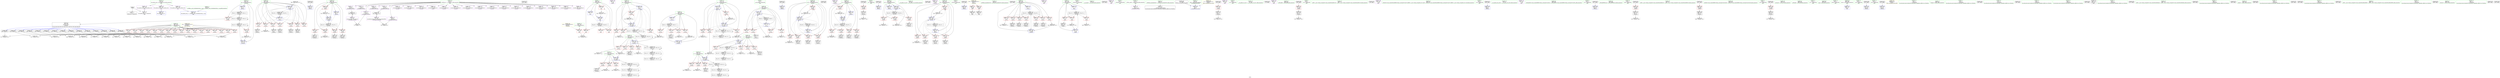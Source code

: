 digraph "SVFG" {
	label="SVFG";

	Node0x5590c2979080 [shape=record,color=grey,label="{NodeID: 0\nNullPtr}"];
	Node0x5590c2979080 -> Node0x5590c29ab5e0[style=solid];
	Node0x5590c2979080 -> Node0x5590c29b7c00[style=solid];
	Node0x5590c2a03b00 [shape=record,color=black,label="{NodeID: 609\n334 = PHI(102, )\n}"];
	Node0x5590c2a03b00 -> Node0x5590c29c51f0[style=solid];
	Node0x5590c29c42f0 [shape=record,color=grey,label="{NodeID: 443\n389 = Binary(388, 152, )\n}"];
	Node0x5590c29c42f0 -> Node0x5590c29b8fb0[style=solid];
	Node0x5590c29b8c70 [shape=record,color=blue,label="{NodeID: 277\n343\<--345\ncall21\<--\n_Z5solvev\n}"];
	Node0x5590c29ac9c0 [shape=record,color=red,label="{NodeID: 194\n320\<--283\n\<--x\n_Z5solvev\n}"];
	Node0x5590c29ac9c0 -> Node0x5590c29c63f0[style=solid];
	Node0x5590c299feb0 [shape=record,color=black,label="{NodeID: 111\n508\<--507\nidxprom130\<--\n_Z5solvev\n}"];
	Node0x5590c29a2a40 [shape=record,color=green,label="{NodeID: 28\n8\<--10\n_Z1sB5cxx11\<--_Z1sB5cxx11_field_insensitive\nGlob }"];
	Node0x5590c29a2a40 -> Node0x5590c29ae950[style=solid];
	Node0x5590c29a2a40 -> Node0x5590c29aea20[style=solid];
	Node0x5590c29a2a40 -> Node0x5590c29aeaf0[style=solid];
	Node0x5590c29a2a40 -> Node0x5590c29aebc0[style=solid];
	Node0x5590c29a2a40 -> Node0x5590c29aec90[style=solid];
	Node0x5590c29a2a40 -> Node0x5590c29aed60[style=solid];
	Node0x5590c29a2a40 -> Node0x5590c29aee30[style=solid];
	Node0x5590c29a2a40 -> Node0x5590c29aef00[style=solid];
	Node0x5590c29a2a40 -> Node0x5590c29aefd0[style=solid];
	Node0x5590c29a2a40 -> Node0x5590c29af0a0[style=solid];
	Node0x5590c29a2a40 -> Node0x5590c29af170[style=solid];
	Node0x5590c29a2a40 -> Node0x5590c29af240[style=solid];
	Node0x5590c29a2a40 -> Node0x5590c29af310[style=solid];
	Node0x5590c29a2a40 -> Node0x5590c29af3e0[style=solid];
	Node0x5590c29a2a40 -> Node0x5590c29af4b0[style=solid];
	Node0x5590c29a2a40 -> Node0x5590c29af580[style=solid];
	Node0x5590c29a2a40 -> Node0x5590c29af650[style=solid];
	Node0x5590c29a2a40 -> Node0x5590c29af720[style=solid];
	Node0x5590c29a2a40 -> Node0x5590c29af7f0[style=solid];
	Node0x5590c29a2a40 -> Node0x5590c29af8c0[style=solid];
	Node0x5590c29a2a40 -> Node0x5590c29af990[style=solid];
	Node0x5590c29a2a40 -> Node0x5590c29afa60[style=solid];
	Node0x5590c2a05960 [shape=record,color=black,label="{NodeID: 637\n616 = PHI()\n}"];
	Node0x5590c29ea9c0 [shape=record,color=yellow,style=double,label="{NodeID: 554\n44V_1 = ENCHI(MR_44V_0)\npts\{592 \}\nFun[main]}"];
	Node0x5590c29ea9c0 -> Node0x5590c29b7620[style=dashed];
	Node0x5590c29c6cf0 [shape=record,color=grey,label="{NodeID: 471\n311 = cmp(309, 310, )\n}"];
	Node0x5590c29ae080 [shape=record,color=red,label="{NodeID: 222\n377\<--287\n\<--j\n_Z5solvev\n}"];
	Node0x5590c29ae080 -> Node0x5590c299f420[style=solid];
	Node0x5590c29afb30 [shape=record,color=purple,label="{NodeID: 139\n267\<--11\n\<--.str\n_Z4initv\n}"];
	Node0x5590c29aa660 [shape=record,color=green,label="{NodeID: 56\n287\<--288\nj\<--j_field_insensitive\n_Z5solvev\n}"];
	Node0x5590c29aa660 -> Node0x5590c29adc70[style=solid];
	Node0x5590c29aa660 -> Node0x5590c29add40[style=solid];
	Node0x5590c29aa660 -> Node0x5590c29ade10[style=solid];
	Node0x5590c29aa660 -> Node0x5590c29adee0[style=solid];
	Node0x5590c29aa660 -> Node0x5590c29adfb0[style=solid];
	Node0x5590c29aa660 -> Node0x5590c29ae080[style=solid];
	Node0x5590c29aa660 -> Node0x5590c29ae150[style=solid];
	Node0x5590c29aa660 -> Node0x5590c29b8ba0[style=solid];
	Node0x5590c29aa660 -> Node0x5590c29b8fb0[style=solid];
	Node0x5590c29b7620 [shape=record,color=red,label="{NodeID: 250\n610\<--591\n\<--tc\nmain\n}"];
	Node0x5590c29b7620 -> Node0x5590c29c8df0[style=solid];
	Node0x5590c29b1280 [shape=record,color=red,label="{NodeID: 167\n191\<--109\n\<--dx\n_Z5countv\n}"];
	Node0x5590c29b1280 -> Node0x5590c29c3ff0[style=solid];
	Node0x5590c29abe60 [shape=record,color=black,label="{NodeID: 84\n214\<--213\nconv39\<--\n_Z5countv\n}"];
	Node0x5590c298b670 [shape=record,color=green,label="{NodeID: 1\n7\<--1\n__dso_handle\<--dummyObj\nGlob }"];
	Node0x5590c2a03c70 [shape=record,color=black,label="{NodeID: 610\n343 = PHI()\n}"];
	Node0x5590c2a03c70 -> Node0x5590c29b8c70[style=solid];
	Node0x5590c29c4470 [shape=record,color=grey,label="{NodeID: 444\n246 = Binary(245, 152, )\n}"];
	Node0x5590c29c4470 -> Node0x5590c29b8860[style=solid];
	Node0x5590c29b8d40 [shape=record,color=blue,label="{NodeID: 278\n355\<--357\ncall28\<--\n_Z5solvev\n}"];
	Node0x5590c29aca90 [shape=record,color=red,label="{NodeID: 195\n335\<--283\n\<--x\n_Z5solvev\n}"];
	Node0x5590c29aca90 -> Node0x5590c29c51f0[style=solid];
	Node0x5590c299ff80 [shape=record,color=black,label="{NodeID: 112\n511\<--510\nconv132\<--\n_Z5solvev\n}"];
	Node0x5590c29a2b40 [shape=record,color=green,label="{NodeID: 29\n34\<--38\nllvm.global_ctors\<--llvm.global_ctors_field_insensitive\nGlob }"];
	Node0x5590c29a2b40 -> Node0x5590c29b0280[style=solid];
	Node0x5590c29a2b40 -> Node0x5590c29b0380[style=solid];
	Node0x5590c29a2b40 -> Node0x5590c29b0480[style=solid];
	Node0x5590c2a05a60 [shape=record,color=black,label="{NodeID: 638\n618 = PHI()\n}"];
	Node0x5590c29c6e70 [shape=record,color=grey,label="{NodeID: 472\n151 = cmp(150, 152, )\n}"];
	Node0x5590c29ae150 [shape=record,color=red,label="{NodeID: 223\n388\<--287\n\<--j\n_Z5solvev\n}"];
	Node0x5590c29ae150 -> Node0x5590c29c42f0[style=solid];
	Node0x5590c29afc00 [shape=record,color=purple,label="{NodeID: 140\n552\<--16\n\<--.str.2\n_Z5solvev\n}"];
	Node0x5590c29aa6f0 [shape=record,color=green,label="{NodeID: 57\n289\<--290\ni51\<--i51_field_insensitive\n_Z5solvev\n}"];
	Node0x5590c29aa6f0 -> Node0x5590c29ae220[style=solid];
	Node0x5590c29aa6f0 -> Node0x5590c29ae2f0[style=solid];
	Node0x5590c29aa6f0 -> Node0x5590c29ae3c0[style=solid];
	Node0x5590c29aa6f0 -> Node0x5590c29ae490[style=solid];
	Node0x5590c29aa6f0 -> Node0x5590c29ae560[style=solid];
	Node0x5590c29aa6f0 -> Node0x5590c29b9150[style=solid];
	Node0x5590c29aa6f0 -> Node0x5590c29b9560[style=solid];
	Node0x5590c29b76f0 [shape=record,color=red,label="{NodeID: 251\n609\<--593\n\<--i\nmain\n}"];
	Node0x5590c29b76f0 -> Node0x5590c29c8df0[style=solid];
	Node0x5590c29b1350 [shape=record,color=red,label="{NodeID: 168\n234\<--109\n\<--dx\n_Z5countv\n}"];
	Node0x5590c29b1350 -> Node0x5590c29c3e70[style=solid];
	Node0x5590c29abf30 [shape=record,color=black,label="{NodeID: 85\n217\<--216\nconv41\<--\n_Z5countv\n}"];
	Node0x5590c29abf30 -> Node0x5590c29c5df0[style=solid];
	Node0x5590c298aa70 [shape=record,color=green,label="{NodeID: 2\n11\<--1\n.str\<--dummyObj\nGlob }"];
	Node0x5590c2a03d40 [shape=record,color=black,label="{NodeID: 611\n346 = PHI(102, )\n}"];
	Node0x5590c2a03d40 -> Node0x5590c29c5af0[style=solid];
	Node0x5590c29c45f0 [shape=record,color=grey,label="{NodeID: 445\n459 = Binary(458, 152, )\n}"];
	Node0x5590c29c45f0 -> Node0x5590c29b9560[style=solid];
	Node0x5590c29b8e10 [shape=record,color=blue,label="{NodeID: 279\n367\<--345\ncall35\<--\n_Z5solvev\n}"];
	Node0x5590c29acb60 [shape=record,color=red,label="{NodeID: 196\n347\<--283\n\<--x\n_Z5solvev\n}"];
	Node0x5590c29acb60 -> Node0x5590c29c5af0[style=solid];
	Node0x5590c29a0050 [shape=record,color=black,label="{NodeID: 113\n533\<--532\nidxprom147\<--\n_Z5solvev\n}"];
	Node0x5590c29a2c40 [shape=record,color=green,label="{NodeID: 30\n39\<--40\n__cxx_global_var_init\<--__cxx_global_var_init_field_insensitive\n}"];
	Node0x5590c2a05b60 [shape=record,color=black,label="{NodeID: 639\n619 = PHI()\n}"];
	Node0x5590c29eab80 [shape=record,color=yellow,style=double,label="{NodeID: 556\n24V_1 = ENCHI(MR_24V_0)\npts\{284 \}\nFun[_Z5solvev]}"];
	Node0x5590c29eab80 -> Node0x5590c29ac8f0[style=dashed];
	Node0x5590c29eab80 -> Node0x5590c29ac9c0[style=dashed];
	Node0x5590c29eab80 -> Node0x5590c29aca90[style=dashed];
	Node0x5590c29eab80 -> Node0x5590c29acb60[style=dashed];
	Node0x5590c29eab80 -> Node0x5590c29acc30[style=dashed];
	Node0x5590c29eab80 -> Node0x5590c29acd00[style=dashed];
	Node0x5590c29eab80 -> Node0x5590c29acdd0[style=dashed];
	Node0x5590c29eab80 -> Node0x5590c29acea0[style=dashed];
	Node0x5590c29eab80 -> Node0x5590c29acf70[style=dashed];
	Node0x5590c29eab80 -> Node0x5590c29ad040[style=dashed];
	Node0x5590c29eab80 -> Node0x5590c29ad110[style=dashed];
	Node0x5590c29eab80 -> Node0x5590c29ad1e0[style=dashed];
	Node0x5590c29eab80 -> Node0x5590c29ad2b0[style=dashed];
	Node0x5590c29eab80 -> Node0x5590c29ad380[style=dashed];
	Node0x5590c29eab80 -> Node0x5590c29ad450[style=dashed];
	Node0x5590c29eab80 -> Node0x5590c29ad520[style=dashed];
	Node0x5590c29eab80 -> Node0x5590c29ad5f0[style=dashed];
	Node0x5590c29c6ff0 [shape=record,color=grey,label="{NodeID: 473\n157 = cmp(156, 152, )\n}"];
	Node0x5590c29ae220 [shape=record,color=red,label="{NodeID: 224\n399\<--289\n\<--i51\n_Z5solvev\n}"];
	Node0x5590c29ae220 -> Node0x5590c29c87f0[style=solid];
	Node0x5590c29afcd0 [shape=record,color=purple,label="{NodeID: 141\n562\<--18\n\<--.str.3\n_Z5solvev\n}"];
	Node0x5590c29aa7c0 [shape=record,color=green,label="{NodeID: 58\n291\<--292\nj59\<--j59_field_insensitive\n_Z5solvev\n}"];
	Node0x5590c29aa7c0 -> Node0x5590c29ae630[style=solid];
	Node0x5590c29aa7c0 -> Node0x5590c29ae700[style=solid];
	Node0x5590c29aa7c0 -> Node0x5590c29b66f0[style=solid];
	Node0x5590c29aa7c0 -> Node0x5590c29b6780[style=solid];
	Node0x5590c29aa7c0 -> Node0x5590c29b6850[style=solid];
	Node0x5590c29aa7c0 -> Node0x5590c29b9220[style=solid];
	Node0x5590c29aa7c0 -> Node0x5590c29b9490[style=solid];
	Node0x5590c29b77c0 [shape=record,color=red,label="{NodeID: 252\n615\<--593\n\<--i\nmain\n}"];
	Node0x5590c29b1420 [shape=record,color=red,label="{NodeID: 169\n156\<--111\n\<--dy\n_Z5countv\n}"];
	Node0x5590c29b1420 -> Node0x5590c29c6ff0[style=solid];
	Node0x5590c29ac000 [shape=record,color=black,label="{NodeID: 86\n102\<--249\n_Z5countv_ret\<--\n_Z5countv\n|{<s0>13|<s1>14|<s2>16|<s3>18|<s4>20|<s5>22|<s6>24|<s7>25|<s8>27|<s9>29|<s10>31|<s11>32|<s12>34|<s13>36|<s14>40}}"];
	Node0x5590c29ac000:s0 -> Node0x5590c2a036f0[style=solid,color=blue];
	Node0x5590c29ac000:s1 -> Node0x5590c2a038f0[style=solid,color=blue];
	Node0x5590c29ac000:s2 -> Node0x5590c2a03b00[style=solid,color=blue];
	Node0x5590c29ac000:s3 -> Node0x5590c2a03d40[style=solid,color=blue];
	Node0x5590c29ac000:s4 -> Node0x5590c2a03f80[style=solid,color=blue];
	Node0x5590c29ac000:s5 -> Node0x5590c2a041c0[style=solid,color=blue];
	Node0x5590c29ac000:s6 -> Node0x5590c2a04400[style=solid,color=blue];
	Node0x5590c29ac000:s7 -> Node0x5590c2a04570[style=solid,color=blue];
	Node0x5590c29ac000:s8 -> Node0x5590c2a04780[style=solid,color=blue];
	Node0x5590c29ac000:s9 -> Node0x5590c2a049c0[style=solid,color=blue];
	Node0x5590c29ac000:s10 -> Node0x5590c2a04c00[style=solid,color=blue];
	Node0x5590c29ac000:s11 -> Node0x5590c2a04d70[style=solid,color=blue];
	Node0x5590c29ac000:s12 -> Node0x5590c2a01600[style=solid,color=blue];
	Node0x5590c29ac000:s13 -> Node0x5590c2a03180[style=solid,color=blue];
	Node0x5590c29ac000:s14 -> Node0x5590c2a05050[style=solid,color=blue];
	Node0x5590c298ab00 [shape=record,color=green,label="{NodeID: 3\n13\<--1\n_ZSt3cin\<--dummyObj\nGlob }"];
	Node0x5590c2a03eb0 [shape=record,color=black,label="{NodeID: 612\n355 = PHI()\n}"];
	Node0x5590c2a03eb0 -> Node0x5590c29b8d40[style=solid];
	Node0x5590c29c4770 [shape=record,color=grey,label="{NodeID: 446\n161 = Binary(159, 160, )\n}"];
	Node0x5590c29c4770 -> Node0x5590c29b81e0[style=solid];
	Node0x5590c29b8ee0 [shape=record,color=blue,label="{NodeID: 280\n379\<--381\ncall42\<--\n_Z5solvev\n}"];
	Node0x5590c29acc30 [shape=record,color=red,label="{NodeID: 197\n359\<--283\n\<--x\n_Z5solvev\n}"];
	Node0x5590c29acc30 -> Node0x5590c29c8f70[style=solid];
	Node0x5590c29a0120 [shape=record,color=black,label="{NodeID: 114\n599\<--596\ncall\<--\nmain\n}"];
	Node0x5590c29a2d40 [shape=record,color=green,label="{NodeID: 31\n43\<--44\n_ZNSt8ios_base4InitC1Ev\<--_ZNSt8ios_base4InitC1Ev_field_insensitive\n}"];
	Node0x5590c2a05c30 [shape=record,color=black,label="{NodeID: 640\n622 = PHI()\n}"];
	Node0x5590c29c7170 [shape=record,color=grey,label="{NodeID: 474\n307 = cmp(306, 127, )\n}"];
	Node0x5590c29ae2f0 [shape=record,color=red,label="{NodeID: 225\n417\<--289\n\<--i51\n_Z5solvev\n}"];
	Node0x5590c29ae2f0 -> Node0x5590c299f4f0[style=solid];
	Node0x5590c29afda0 [shape=record,color=purple,label="{NodeID: 142\n597\<--20\n\<--.str.4\nmain\n}"];
	Node0x5590c29aa890 [shape=record,color=green,label="{NodeID: 59\n293\<--294\ni97\<--i97_field_insensitive\n_Z5solvev\n}"];
	Node0x5590c29aa890 -> Node0x5590c29b6920[style=solid];
	Node0x5590c29aa890 -> Node0x5590c29b69f0[style=solid];
	Node0x5590c29aa890 -> Node0x5590c29b6ac0[style=solid];
	Node0x5590c29aa890 -> Node0x5590c29b6b90[style=solid];
	Node0x5590c29aa890 -> Node0x5590c29b6c60[style=solid];
	Node0x5590c29aa890 -> Node0x5590c29b9630[style=solid];
	Node0x5590c29aa890 -> Node0x5590c29b9a40[style=solid];
	Node0x5590c29b7890 [shape=record,color=red,label="{NodeID: 253\n621\<--593\n\<--i\nmain\n}"];
	Node0x5590c29b14f0 [shape=record,color=red,label="{NodeID: 170\n164\<--111\n\<--dy\n_Z5countv\n}"];
	Node0x5590c29b14f0 -> Node0x5590c29c3b70[style=solid];
	Node0x5590c29ac0d0 [shape=record,color=black,label="{NodeID: 87\n265\<--264\nidxprom\<--\n_Z4initv\n}"];
	Node0x5590c298bcc0 [shape=record,color=green,label="{NodeID: 4\n14\<--1\n_ZSt4cout\<--dummyObj\nGlob }"];
	Node0x5590c2a03f80 [shape=record,color=black,label="{NodeID: 613\n358 = PHI(102, )\n}"];
	Node0x5590c2a03f80 -> Node0x5590c29c8f70[style=solid];
	Node0x5590c29c48f0 [shape=record,color=grey,label="{NodeID: 447\n545 = Binary(544, 152, )\n}"];
	Node0x5590c29c48f0 -> Node0x5590c29b9be0[style=solid];
	Node0x5590c29b8fb0 [shape=record,color=blue,label="{NodeID: 281\n287\<--389\nj\<--inc\n_Z5solvev\n}"];
	Node0x5590c29b8fb0 -> Node0x5590c29adc70[style=dashed];
	Node0x5590c29b8fb0 -> Node0x5590c29add40[style=dashed];
	Node0x5590c29b8fb0 -> Node0x5590c29ade10[style=dashed];
	Node0x5590c29b8fb0 -> Node0x5590c29adee0[style=dashed];
	Node0x5590c29b8fb0 -> Node0x5590c29adfb0[style=dashed];
	Node0x5590c29b8fb0 -> Node0x5590c29ae080[style=dashed];
	Node0x5590c29b8fb0 -> Node0x5590c29ae150[style=dashed];
	Node0x5590c29b8fb0 -> Node0x5590c29b8fb0[style=dashed];
	Node0x5590c29b8fb0 -> Node0x5590c29db3c0[style=dashed];
	Node0x5590c29acd00 [shape=record,color=red,label="{NodeID: 198\n371\<--283\n\<--x\n_Z5solvev\n}"];
	Node0x5590c29acd00 -> Node0x5590c29c8af0[style=solid];
	Node0x5590c29a01f0 [shape=record,color=black,label="{NodeID: 115\n605\<--602\ncall1\<--\nmain\n}"];
	Node0x5590c29a2e40 [shape=record,color=green,label="{NodeID: 32\n49\<--50\n__cxa_atexit\<--__cxa_atexit_field_insensitive\n}"];
	Node0x5590c2a05d60 [shape=record,color=black,label="{NodeID: 641\n623 = PHI()\n}"];
	Node0x5590c29c72f0 [shape=record,color=grey,label="{NodeID: 475\n505 = cmp(503, 504, )\n}"];
	Node0x5590c29ae3c0 [shape=record,color=red,label="{NodeID: 226\n431\<--289\n\<--i51\n_Z5solvev\n}"];
	Node0x5590c29ae3c0 -> Node0x5590c299f760[style=solid];
	Node0x5590c29afe70 [shape=record,color=purple,label="{NodeID: 143\n598\<--22\n\<--.str.5\nmain\n}"];
	Node0x5590c29aa960 [shape=record,color=green,label="{NodeID: 60\n295\<--296\nj105\<--j105_field_insensitive\n_Z5solvev\n}"];
	Node0x5590c29aa960 -> Node0x5590c29b6d30[style=solid];
	Node0x5590c29aa960 -> Node0x5590c29b6e00[style=solid];
	Node0x5590c29aa960 -> Node0x5590c29b6ed0[style=solid];
	Node0x5590c29aa960 -> Node0x5590c29b6fa0[style=solid];
	Node0x5590c29aa960 -> Node0x5590c29b7070[style=solid];
	Node0x5590c29aa960 -> Node0x5590c29b9700[style=solid];
	Node0x5590c29aa960 -> Node0x5590c29b9970[style=solid];
	Node0x5590c29b7960 [shape=record,color=red,label="{NodeID: 254\n625\<--593\n\<--i\nmain\n}"];
	Node0x5590c29b7960 -> Node0x5590c29c3870[style=solid];
	Node0x5590c29b15c0 [shape=record,color=red,label="{NodeID: 171\n195\<--111\n\<--dy\n_Z5countv\n}"];
	Node0x5590c29b15c0 -> Node0x5590c29c3cf0[style=solid];
	Node0x5590c29ac1a0 [shape=record,color=black,label="{NodeID: 88\n325\<--324\nidxprom\<--\n_Z5solvev\n}"];
	Node0x5590c298bd50 [shape=record,color=green,label="{NodeID: 5\n15\<--1\n_ZSt4cerr\<--dummyObj\nGlob }"];
	Node0x5590c2a040f0 [shape=record,color=black,label="{NodeID: 614\n367 = PHI()\n}"];
	Node0x5590c2a040f0 -> Node0x5590c29b8e10[style=solid];
	Node0x5590c29c4a70 [shape=record,color=grey,label="{NodeID: 448\n524 = Binary(523, 152, )\n}"];
	Node0x5590c29c4a70 -> Node0x5590c29b9a40[style=solid];
	Node0x5590c29b9080 [shape=record,color=blue,label="{NodeID: 282\n285\<--394\ni\<--inc49\n_Z5solvev\n}"];
	Node0x5590c29b9080 -> Node0x5590c29daec0[style=dashed];
	Node0x5590c29acdd0 [shape=record,color=red,label="{NodeID: 199\n403\<--283\n\<--x\n_Z5solvev\n}"];
	Node0x5590c29acdd0 -> Node0x5590c29c8670[style=solid];
	Node0x5590c29ae880 [shape=record,color=purple,label="{NodeID: 116\n45\<--4\n\<--_ZStL8__ioinit\n__cxx_global_var_init\n}"];
	Node0x5590c29a2f40 [shape=record,color=green,label="{NodeID: 33\n48\<--54\n_ZNSt8ios_base4InitD1Ev\<--_ZNSt8ios_base4InitD1Ev_field_insensitive\n}"];
	Node0x5590c29a2f40 -> Node0x5590c29ab6e0[style=solid];
	Node0x5590c2a05e30 [shape=record,color=black,label="{NodeID: 642\n82 = PHI()\n0th arg __cxx_global_array_dtor }"];
	Node0x5590c2a05e30 -> Node0x5590c29b7d00[style=solid];
	Node0x5590c29c7470 [shape=record,color=grey,label="{NodeID: 476\n144 = cmp(143, 145, )\n}"];
	Node0x5590c29ae490 [shape=record,color=red,label="{NodeID: 227\n442\<--289\n\<--i51\n_Z5solvev\n}"];
	Node0x5590c29ae490 -> Node0x5590c299f900[style=solid];
	Node0x5590c29aff40 [shape=record,color=purple,label="{NodeID: 144\n603\<--25\n\<--.str.6\nmain\n}"];
	Node0x5590c29aaa30 [shape=record,color=green,label="{NodeID: 61\n297\<--298\ni143\<--i143_field_insensitive\n_Z5solvev\n}"];
	Node0x5590c29aaa30 -> Node0x5590c29b7140[style=solid];
	Node0x5590c29aaa30 -> Node0x5590c29b7210[style=solid];
	Node0x5590c29aaa30 -> Node0x5590c29b72e0[style=solid];
	Node0x5590c29aaa30 -> Node0x5590c29b9b10[style=solid];
	Node0x5590c29aaa30 -> Node0x5590c29b9be0[style=solid];
	Node0x5590c29b7a30 [shape=record,color=blue,label="{NodeID: 255\n639\<--35\nllvm.global_ctors_0\<--\nGlob }"];
	Node0x5590c29b1690 [shape=record,color=red,label="{NodeID: 172\n229\<--111\n\<--dy\n_Z5countv\n}"];
	Node0x5590c29b1690 -> Node0x5590c29c36f0[style=solid];
	Node0x5590c29ac270 [shape=record,color=black,label="{NodeID: 89\n328\<--327\nconv\<--\n_Z5solvev\n}"];
	Node0x5590c298bde0 [shape=record,color=green,label="{NodeID: 6\n16\<--1\n.str.2\<--dummyObj\nGlob }"];
	Node0x5590c2a041c0 [shape=record,color=black,label="{NodeID: 615\n370 = PHI(102, )\n}"];
	Node0x5590c2a041c0 -> Node0x5590c29c8af0[style=solid];
	Node0x5590c29c4bf0 [shape=record,color=grey,label="{NodeID: 449\n241 = Binary(240, 152, )\n}"];
	Node0x5590c29c4bf0 -> Node0x5590c29b8790[style=solid];
	Node0x5590c29b9150 [shape=record,color=blue,label="{NodeID: 283\n289\<--122\ni51\<--\n_Z5solvev\n}"];
	Node0x5590c29b9150 -> Node0x5590c29e3ec0[style=dashed];
	Node0x5590c29acea0 [shape=record,color=red,label="{NodeID: 200\n413\<--283\n\<--x\n_Z5solvev\n}"];
	Node0x5590c29acea0 -> Node0x5590c29c81f0[style=solid];
	Node0x5590c29ae950 [shape=record,color=purple,label="{NodeID: 117\n64\<--8\n\<--_Z1sB5cxx11\n__cxx_global_var_init.1\n}"];
	Node0x5590c29ae950 -> Node0x5590c29b4190[style=solid];
	Node0x5590c29a3040 [shape=record,color=green,label="{NodeID: 34\n61\<--62\n__cxx_global_var_init.1\<--__cxx_global_var_init.1_field_insensitive\n}"];
	Node0x5590c2a06e30 [shape=record,color=black,label="{NodeID: 643\n75 = PHI()\n}"];
	Node0x5590c29c75f0 [shape=record,color=grey,label="{NodeID: 477\n95 = cmp(90, 94, )\n}"];
	Node0x5590c29ae560 [shape=record,color=red,label="{NodeID: 228\n458\<--289\n\<--i51\n_Z5solvev\n}"];
	Node0x5590c29ae560 -> Node0x5590c29c45f0[style=solid];
	Node0x5590c29b0010 [shape=record,color=purple,label="{NodeID: 145\n604\<--27\n\<--.str.7\nmain\n}"];
	Node0x5590c29aab00 [shape=record,color=green,label="{NodeID: 62\n300\<--301\n_ZNSirsERi\<--_ZNSirsERi_field_insensitive\n}"];
	Node0x5590c29daec0 [shape=record,color=black,label="{NodeID: 505\nMR_26V_3 = PHI(MR_26V_4, MR_26V_2, )\npts\{286 \}\n}"];
	Node0x5590c29daec0 -> Node0x5590c29ad6c0[style=dashed];
	Node0x5590c29daec0 -> Node0x5590c29ad790[style=dashed];
	Node0x5590c29daec0 -> Node0x5590c29ad860[style=dashed];
	Node0x5590c29daec0 -> Node0x5590c29ad930[style=dashed];
	Node0x5590c29daec0 -> Node0x5590c29ada00[style=dashed];
	Node0x5590c29daec0 -> Node0x5590c29adad0[style=dashed];
	Node0x5590c29daec0 -> Node0x5590c29adba0[style=dashed];
	Node0x5590c29daec0 -> Node0x5590c29b9080[style=dashed];
	Node0x5590c29b7b00 [shape=record,color=blue,label="{NodeID: 256\n640\<--36\nllvm.global_ctors_1\<--_GLOBAL__sub_I_YuryBandarchuk_2_1.cpp\nGlob }"];
	Node0x5590c29b1760 [shape=record,color=red,label="{NodeID: 173\n167\<--113\n\<--x\n_Z5countv\n}"];
	Node0x5590c29b1760 -> Node0x5590c29c54f0[style=solid];
	Node0x5590c29ac340 [shape=record,color=black,label="{NodeID: 90\n331\<--330\nconv12\<--\n_Z5solvev\n}"];
	Node0x5590c29ac340 -> Node0x5590c29c5670[style=solid];
	Node0x5590c298be70 [shape=record,color=green,label="{NodeID: 7\n18\<--1\n.str.3\<--dummyObj\nGlob }"];
	Node0x5590c2a04330 [shape=record,color=black,label="{NodeID: 616\n379 = PHI()\n}"];
	Node0x5590c2a04330 -> Node0x5590c29b8ee0[style=solid];
	Node0x5590c29e3ec0 [shape=record,color=black,label="{NodeID: 533\nMR_30V_3 = PHI(MR_30V_4, MR_30V_2, )\npts\{290 \}\n}"];
	Node0x5590c29e3ec0 -> Node0x5590c29ae220[style=dashed];
	Node0x5590c29e3ec0 -> Node0x5590c29ae2f0[style=dashed];
	Node0x5590c29e3ec0 -> Node0x5590c29ae3c0[style=dashed];
	Node0x5590c29e3ec0 -> Node0x5590c29ae490[style=dashed];
	Node0x5590c29e3ec0 -> Node0x5590c29ae560[style=dashed];
	Node0x5590c29e3ec0 -> Node0x5590c29b9560[style=dashed];
	Node0x5590c29c4d70 [shape=record,color=grey,label="{NodeID: 450\n273 = Binary(272, 152, )\n}"];
	Node0x5590c29c4d70 -> Node0x5590c29b8a00[style=solid];
	Node0x5590c29b9220 [shape=record,color=blue,label="{NodeID: 284\n291\<--122\nj59\<--\n_Z5solvev\n}"];
	Node0x5590c29b9220 -> Node0x5590c29ae630[style=dashed];
	Node0x5590c29b9220 -> Node0x5590c29ae700[style=dashed];
	Node0x5590c29b9220 -> Node0x5590c29b66f0[style=dashed];
	Node0x5590c29b9220 -> Node0x5590c29b6780[style=dashed];
	Node0x5590c29b9220 -> Node0x5590c29b6850[style=dashed];
	Node0x5590c29b9220 -> Node0x5590c29b9490[style=dashed];
	Node0x5590c29b9220 -> Node0x5590c29e43c0[style=dashed];
	Node0x5590c29acf70 [shape=record,color=red,label="{NodeID: 201\n428\<--283\n\<--x\n_Z5solvev\n}"];
	Node0x5590c29acf70 -> Node0x5590c29c7ef0[style=solid];
	Node0x5590c29aea20 [shape=record,color=purple,label="{NodeID: 118\n71\<--8\n\<--_Z1sB5cxx11\n__cxx_global_var_init.1\n}"];
	Node0x5590c29a3140 [shape=record,color=green,label="{NodeID: 35\n69\<--70\n_ZNSt7__cxx1112basic_stringIcSt11char_traitsIcESaIcEEC1Ev\<--_ZNSt7__cxx1112basic_stringIcSt11char_traitsIcESaIcEEC1Ev_field_insensitive\n}"];
	Node0x5590c2a06f30 [shape=record,color=black,label="{NodeID: 644\n46 = PHI()\n}"];
	Node0x5590c29c7770 [shape=record,color=grey,label="{NodeID: 478\n73 = cmp(67, 72, )\n}"];
	Node0x5590c29ae630 [shape=record,color=red,label="{NodeID: 229\n409\<--291\n\<--j59\n_Z5solvev\n}"];
	Node0x5590c29ae630 -> Node0x5590c29c8370[style=solid];
	Node0x5590c29b00e0 [shape=record,color=purple,label="{NodeID: 146\n613\<--30\n\<--.str.8\nmain\n}"];
	Node0x5590c29aabd0 [shape=record,color=green,label="{NodeID: 63\n536\<--537\n_ZStlsIcSt11char_traitsIcESaIcEERSt13basic_ostreamIT_T0_ES7_RKNSt7__cxx1112basic_stringIS4_S5_T1_EE\<--_ZStlsIcSt11char_traitsIcESaIcEERSt13basic_ostreamIT_T0_ES7_RKNSt7__cxx1112basic_stringIS4_S5_T1_EE_field_insensitive\n}"];
	Node0x5590c29db3c0 [shape=record,color=black,label="{NodeID: 506\nMR_28V_2 = PHI(MR_28V_4, MR_28V_1, )\npts\{288 \}\n}"];
	Node0x5590c29db3c0 -> Node0x5590c29b8ba0[style=dashed];
	Node0x5590c29b7c00 [shape=record,color=blue, style = dotted,label="{NodeID: 257\n641\<--3\nllvm.global_ctors_2\<--dummyVal\nGlob }"];
	Node0x5590c29b1830 [shape=record,color=red,label="{NodeID: 174\n170\<--113\n\<--x\n_Z5countv\n}"];
	Node0x5590c29b1830 -> Node0x5590c29c4ef0[style=solid];
	Node0x5590c29ac410 [shape=record,color=black,label="{NodeID: 91\n339\<--338\nidxprom18\<--\n_Z5solvev\n}"];
	Node0x5590c298a700 [shape=record,color=green,label="{NodeID: 8\n20\<--1\n.str.4\<--dummyObj\nGlob }"];
	Node0x5590c2a04400 [shape=record,color=black,label="{NodeID: 617\n402 = PHI(102, )\n}"];
	Node0x5590c2a04400 -> Node0x5590c29c8670[style=solid];
	Node0x5590c29e43c0 [shape=record,color=black,label="{NodeID: 534\nMR_32V_2 = PHI(MR_32V_4, MR_32V_1, )\npts\{292 \}\n}"];
	Node0x5590c29e43c0 -> Node0x5590c29b9220[style=dashed];
	Node0x5590c29c4ef0 [shape=record,color=grey,label="{NodeID: 451\n171 = cmp(170, 127, )\n}"];
	Node0x5590c29b92f0 [shape=record,color=blue,label="{NodeID: 285\n436\<--357\ncall80\<--\n_Z5solvev\n}"];
	Node0x5590c29ad040 [shape=record,color=red,label="{NodeID: 202\n439\<--283\n\<--x\n_Z5solvev\n}"];
	Node0x5590c29ad040 -> Node0x5590c29c78f0[style=solid];
	Node0x5590c29aeaf0 [shape=record,color=purple,label="{NodeID: 119\n72\<--8\n\<--_Z1sB5cxx11\n__cxx_global_var_init.1\n}"];
	Node0x5590c29aeaf0 -> Node0x5590c29c7770[style=solid];
	Node0x5590c29a3240 [shape=record,color=green,label="{NodeID: 36\n76\<--77\n__cxx_global_array_dtor\<--__cxx_global_array_dtor_field_insensitive\n}"];
	Node0x5590c2a07030 [shape=record,color=black,label="{NodeID: 645\n215 = PHI()\n}"];
	Node0x5590c2a07030 -> Node0x5590c29b2460[style=solid];
	Node0x5590c29c78f0 [shape=record,color=grey,label="{NodeID: 479\n440 = cmp(438, 439, )\n}"];
	Node0x5590c29ae700 [shape=record,color=red,label="{NodeID: 230\n420\<--291\n\<--j59\n_Z5solvev\n}"];
	Node0x5590c29ae700 -> Node0x5590c299f5c0[style=solid];
	Node0x5590c29b01b0 [shape=record,color=purple,label="{NodeID: 147\n617\<--32\n\<--.str.9\nmain\n}"];
	Node0x5590c29aaca0 [shape=record,color=green,label="{NodeID: 64\n539\<--540\n_ZSt4endlIcSt11char_traitsIcEERSt13basic_ostreamIT_T0_ES6_\<--_ZSt4endlIcSt11char_traitsIcEERSt13basic_ostreamIT_T0_ES6__field_insensitive\n}"];
	Node0x5590c29db8c0 [shape=record,color=black,label="{NodeID: 507\nMR_22V_3 = PHI(MR_22V_4, MR_22V_2, )\npts\{258 \}\n}"];
	Node0x5590c29db8c0 -> Node0x5590c29b2530[style=dashed];
	Node0x5590c29db8c0 -> Node0x5590c29b2600[style=dashed];
	Node0x5590c29db8c0 -> Node0x5590c29ac820[style=dashed];
	Node0x5590c29db8c0 -> Node0x5590c29b8a00[style=dashed];
	Node0x5590c29b7d00 [shape=record,color=blue,label="{NodeID: 258\n83\<--82\n.addr\<--\n__cxx_global_array_dtor\n}"];
	Node0x5590c29b1900 [shape=record,color=red,label="{NodeID: 175\n179\<--113\n\<--x\n_Z5countv\n}"];
	Node0x5590c29b1900 -> Node0x5590c29abb20[style=solid];
	Node0x5590c29ac4e0 [shape=record,color=black,label="{NodeID: 92\n342\<--341\nconv20\<--\n_Z5solvev\n}"];
	Node0x5590c298a790 [shape=record,color=green,label="{NodeID: 9\n22\<--1\n.str.5\<--dummyObj\nGlob }"];
	Node0x5590c2a04570 [shape=record,color=black,label="{NodeID: 618\n412 = PHI(102, )\n}"];
	Node0x5590c2a04570 -> Node0x5590c29c81f0[style=solid];
	Node0x5590c29e48c0 [shape=record,color=black,label="{NodeID: 535\nMR_38V_3 = PHI(MR_38V_4, MR_38V_2, )\npts\{298 \}\n}"];
	Node0x5590c29e48c0 -> Node0x5590c29b7140[style=dashed];
	Node0x5590c29e48c0 -> Node0x5590c29b7210[style=dashed];
	Node0x5590c29e48c0 -> Node0x5590c29b72e0[style=dashed];
	Node0x5590c29e48c0 -> Node0x5590c29b9be0[style=dashed];
	Node0x5590c29c5070 [shape=record,color=grey,label="{NodeID: 452\n174 = cmp(173, 122, )\n}"];
	Node0x5590c29b93c0 [shape=record,color=blue,label="{NodeID: 286\n447\<--345\ncall87\<--\n_Z5solvev\n}"];
	Node0x5590c29ad110 [shape=record,color=red,label="{NodeID: 203\n468\<--283\n\<--x\n_Z5solvev\n}"];
	Node0x5590c29ad110 -> Node0x5590c29c60f0[style=solid];
	Node0x5590c29aebc0 [shape=record,color=purple,label="{NodeID: 120\n86\<--8\n\<--_Z1sB5cxx11\n__cxx_global_array_dtor\n}"];
	Node0x5590c29a3340 [shape=record,color=green,label="{NodeID: 37\n83\<--84\n.addr\<--.addr_field_insensitive\n__cxx_global_array_dtor\n}"];
	Node0x5590c29a3340 -> Node0x5590c29b7d00[style=solid];
	Node0x5590c2a07190 [shape=record,color=black,label="{NodeID: 646\n139 = PHI()\n}"];
	Node0x5590c2a07190 -> Node0x5590c29b22c0[style=solid];
	Node0x5590c29c7a70 [shape=record,color=grey,label="{NodeID: 480\n550 = cmp(548, 549, )\n}"];
	Node0x5590c29b66f0 [shape=record,color=red,label="{NodeID: 231\n434\<--291\n\<--j59\n_Z5solvev\n}"];
	Node0x5590c29b66f0 -> Node0x5590c299f830[style=solid];
	Node0x5590c29b0280 [shape=record,color=purple,label="{NodeID: 148\n639\<--34\nllvm.global_ctors_0\<--llvm.global_ctors\nGlob }"];
	Node0x5590c29b0280 -> Node0x5590c29b7a30[style=solid];
	Node0x5590c29aad70 [shape=record,color=green,label="{NodeID: 65\n541\<--542\n_ZNSolsEPFRSoS_E\<--_ZNSolsEPFRSoS_E_field_insensitive\n}"];
	Node0x5590c29dbdc0 [shape=record,color=black,label="{NodeID: 508\nMR_4V_3 = PHI(MR_4V_4, MR_4V_2, )\npts\{104 \}\n}"];
	Node0x5590c29dbdc0 -> Node0x5590c29b0990[style=dashed];
	Node0x5590c29dbdc0 -> Node0x5590c29e16c0[style=dashed];
	Node0x5590c29b7dd0 [shape=record,color=blue,label="{NodeID: 259\n103\<--122\nans\<--\n_Z5countv\n}"];
	Node0x5590c29b7dd0 -> Node0x5590c29dbdc0[style=dashed];
	Node0x5590c29b19d0 [shape=record,color=red,label="{NodeID: 176\n190\<--113\n\<--x\n_Z5countv\n}"];
	Node0x5590c29b19d0 -> Node0x5590c29c3ff0[style=solid];
	Node0x5590c29ac5b0 [shape=record,color=black,label="{NodeID: 93\n351\<--350\nidxprom25\<--\n_Z5solvev\n}"];
	Node0x5590c298a820 [shape=record,color=green,label="{NodeID: 10\n24\<--1\nstdin\<--dummyObj\nGlob }"];
	Node0x5590c2a046b0 [shape=record,color=black,label="{NodeID: 619\n422 = PHI()\n}"];
	Node0x5590c2a046b0 -> Node0x5590c29b7480[style=solid];
	Node0x5590c29c51f0 [shape=record,color=grey,label="{NodeID: 453\n336 = cmp(334, 335, )\n}"];
	Node0x5590c29b9490 [shape=record,color=blue,label="{NodeID: 287\n291\<--454\nj59\<--inc92\n_Z5solvev\n}"];
	Node0x5590c29b9490 -> Node0x5590c29ae630[style=dashed];
	Node0x5590c29b9490 -> Node0x5590c29ae700[style=dashed];
	Node0x5590c29b9490 -> Node0x5590c29b66f0[style=dashed];
	Node0x5590c29b9490 -> Node0x5590c29b6780[style=dashed];
	Node0x5590c29b9490 -> Node0x5590c29b6850[style=dashed];
	Node0x5590c29b9490 -> Node0x5590c29b9490[style=dashed];
	Node0x5590c29b9490 -> Node0x5590c29e43c0[style=dashed];
	Node0x5590c29ad1e0 [shape=record,color=red,label="{NodeID: 204\n478\<--283\n\<--x\n_Z5solvev\n}"];
	Node0x5590c29ad1e0 -> Node0x5590c29c5970[style=solid];
	Node0x5590c29aec90 [shape=record,color=purple,label="{NodeID: 121\n87\<--8\n\<--_Z1sB5cxx11\n__cxx_global_array_dtor\n}"];
	Node0x5590c29aec90 -> Node0x5590c24a0da0[style=solid];
	Node0x5590c29a3410 [shape=record,color=green,label="{NodeID: 38\n92\<--93\n_ZNSt7__cxx1112basic_stringIcSt11char_traitsIcESaIcEED1Ev\<--_ZNSt7__cxx1112basic_stringIcSt11char_traitsIcESaIcEED1Ev_field_insensitive\n}"];
	Node0x5590c2a07290 [shape=record,color=black,label="{NodeID: 647\n487 = PHI()\n}"];
	Node0x5590c2a07290 -> Node0x5590c29b7550[style=solid];
	Node0x5590c29c7bf0 [shape=record,color=grey,label="{NodeID: 481\n126 = cmp(125, 127, )\n}"];
	Node0x5590c29b6780 [shape=record,color=red,label="{NodeID: 232\n445\<--291\n\<--j59\n_Z5solvev\n}"];
	Node0x5590c29b6780 -> Node0x5590c299f9d0[style=solid];
	Node0x5590c29b0380 [shape=record,color=purple,label="{NodeID: 149\n640\<--34\nllvm.global_ctors_1\<--llvm.global_ctors\nGlob }"];
	Node0x5590c29b0380 -> Node0x5590c29b7b00[style=solid];
	Node0x5590c29aae70 [shape=record,color=green,label="{NodeID: 66\n554\<--555\n_ZStlsISt11char_traitsIcEERSt13basic_ostreamIcT_ES5_PKc\<--_ZStlsISt11char_traitsIcEERSt13basic_ostreamIcT_ES5_PKc_field_insensitive\n}"];
	Node0x5590c29dcad0 [shape=record,color=black,label="{NodeID: 509\nMR_6V_3 = PHI(MR_6V_4, MR_6V_2, )\npts\{106 \}\n}"];
	Node0x5590c29dcad0 -> Node0x5590c29b0a60[style=dashed];
	Node0x5590c29dcad0 -> Node0x5590c29b0b30[style=dashed];
	Node0x5590c29dcad0 -> Node0x5590c29b0c00[style=dashed];
	Node0x5590c29dcad0 -> Node0x5590c29b0cd0[style=dashed];
	Node0x5590c29dcad0 -> Node0x5590c29b8860[style=dashed];
	Node0x5590c29b7ea0 [shape=record,color=blue,label="{NodeID: 260\n105\<--122\ni\<--\n_Z5countv\n}"];
	Node0x5590c29b7ea0 -> Node0x5590c29dcad0[style=dashed];
	Node0x5590c29b1aa0 [shape=record,color=red,label="{NodeID: 177\n173\<--115\n\<--y\n_Z5countv\n}"];
	Node0x5590c29b1aa0 -> Node0x5590c29c5070[style=solid];
	Node0x5590c29ac680 [shape=record,color=black,label="{NodeID: 94\n354\<--353\nconv27\<--\n_Z5solvev\n}"];
	Node0x5590c298a8f0 [shape=record,color=green,label="{NodeID: 11\n25\<--1\n.str.6\<--dummyObj\nGlob }"];
	Node0x5590c2a04780 [shape=record,color=black,label="{NodeID: 620\n427 = PHI(102, )\n}"];
	Node0x5590c2a04780 -> Node0x5590c29c7ef0[style=solid];
	Node0x5590c29c5370 [shape=record,color=grey,label="{NodeID: 454\n187 = cmp(186, 188, )\n}"];
	Node0x5590c29b9560 [shape=record,color=blue,label="{NodeID: 288\n289\<--459\ni51\<--inc95\n_Z5solvev\n}"];
	Node0x5590c29b9560 -> Node0x5590c29e3ec0[style=dashed];
	Node0x5590c29ad2b0 [shape=record,color=red,label="{NodeID: 205\n493\<--283\n\<--x\n_Z5solvev\n}"];
	Node0x5590c29ad2b0 -> Node0x5590c29c8070[style=solid];
	Node0x5590c29aed60 [shape=record,color=purple,label="{NodeID: 122\n94\<--8\n\<--_Z1sB5cxx11\n__cxx_global_array_dtor\n}"];
	Node0x5590c29aed60 -> Node0x5590c29c75f0[style=solid];
	Node0x5590c299eb00 [shape=record,color=green,label="{NodeID: 39\n100\<--101\n_Z5countv\<--_Z5countv_field_insensitive\n}"];
	Node0x5590c29c7d70 [shape=record,color=grey,label="{NodeID: 482\n425 = cmp(424, 188, )\n}"];
	Node0x5590c29b6850 [shape=record,color=red,label="{NodeID: 233\n453\<--291\n\<--j59\n_Z5solvev\n}"];
	Node0x5590c29b6850 -> Node0x5590c29c39f0[style=solid];
	Node0x5590c29b0480 [shape=record,color=purple,label="{NodeID: 150\n641\<--34\nllvm.global_ctors_2\<--llvm.global_ctors\nGlob }"];
	Node0x5590c29b0480 -> Node0x5590c29b7c00[style=solid];
	Node0x5590c29aaf70 [shape=record,color=green,label="{NodeID: 67\n558\<--559\n_ZNSolsEi\<--_ZNSolsEi_field_insensitive\n}"];
	Node0x5590c29dcbc0 [shape=record,color=black,label="{NodeID: 510\nMR_8V_2 = PHI(MR_8V_4, MR_8V_1, )\npts\{108 \}\n}"];
	Node0x5590c29dcbc0 -> Node0x5590c29b7f70[style=dashed];
	Node0x5590c29b7f70 [shape=record,color=blue,label="{NodeID: 261\n107\<--122\nj\<--\n_Z5countv\n}"];
	Node0x5590c29b7f70 -> Node0x5590c29b0da0[style=dashed];
	Node0x5590c29b7f70 -> Node0x5590c29b0e70[style=dashed];
	Node0x5590c29b7f70 -> Node0x5590c29b0f40[style=dashed];
	Node0x5590c29b7f70 -> Node0x5590c29b1010[style=dashed];
	Node0x5590c29b7f70 -> Node0x5590c29b8790[style=dashed];
	Node0x5590c29b7f70 -> Node0x5590c29dcbc0[style=dashed];
	Node0x5590c29b1b70 [shape=record,color=red,label="{NodeID: 178\n176\<--115\n\<--y\n_Z5countv\n}"];
	Node0x5590c29b1b70 -> Node0x5590c29c5c70[style=solid];
	Node0x5590c29ac750 [shape=record,color=black,label="{NodeID: 95\n363\<--362\nidxprom32\<--\n_Z5solvev\n}"];
	Node0x5590c298c060 [shape=record,color=green,label="{NodeID: 12\n27\<--1\n.str.7\<--dummyObj\nGlob }"];
	Node0x5590c2a048f0 [shape=record,color=black,label="{NodeID: 621\n436 = PHI()\n}"];
	Node0x5590c2a048f0 -> Node0x5590c29b92f0[style=solid];
	Node0x5590c29c54f0 [shape=record,color=grey,label="{NodeID: 455\n168 = cmp(167, 122, )\n}"];
	Node0x5590c29b9630 [shape=record,color=blue,label="{NodeID: 289\n293\<--122\ni97\<--\n_Z5solvev\n}"];
	Node0x5590c29b9630 -> Node0x5590c29d7cc0[style=dashed];
	Node0x5590c29ad380 [shape=record,color=red,label="{NodeID: 206\n504\<--283\n\<--x\n_Z5solvev\n}"];
	Node0x5590c29ad380 -> Node0x5590c29c72f0[style=solid];
	Node0x5590c29aee30 [shape=record,color=purple,label="{NodeID: 123\n136\<--8\narrayidx\<--_Z1sB5cxx11\n_Z5countv\n}"];
	Node0x5590c299ec00 [shape=record,color=green,label="{NodeID: 40\n103\<--104\nans\<--ans_field_insensitive\n_Z5countv\n}"];
	Node0x5590c299ec00 -> Node0x5590c29b08c0[style=solid];
	Node0x5590c299ec00 -> Node0x5590c29b0990[style=solid];
	Node0x5590c299ec00 -> Node0x5590c29b7dd0[style=solid];
	Node0x5590c299ec00 -> Node0x5590c29b8520[style=solid];
	Node0x5590c29c7ef0 [shape=record,color=grey,label="{NodeID: 483\n429 = cmp(427, 428, )\n}"];
	Node0x5590c29b6920 [shape=record,color=red,label="{NodeID: 234\n464\<--293\n\<--i97\n_Z5solvev\n}"];
	Node0x5590c29b6920 -> Node0x5590c29c69f0[style=solid];
	Node0x5590c29b0580 [shape=record,color=purple,label="{NodeID: 151\n67\<--66\narrayctor.next\<--arrayctor.cur\n__cxx_global_var_init.1\n}"];
	Node0x5590c29b0580 -> Node0x5590c29b4190[style=solid];
	Node0x5590c29b0580 -> Node0x5590c29c7770[style=solid];
	Node0x5590c29ab070 [shape=record,color=green,label="{NodeID: 68\n586\<--587\nmain\<--main_field_insensitive\n}"];
	Node0x5590c29dd0c0 [shape=record,color=black,label="{NodeID: 511\nMR_10V_2 = PHI(MR_10V_3, MR_10V_1, )\npts\{110 \}\n}"];
	Node0x5590c29dd0c0 -> Node0x5590c29b8040[style=dashed];
	Node0x5590c29dd0c0 -> Node0x5590c29dd0c0[style=dashed];
	Node0x5590c29dd0c0 -> Node0x5590c29df3c0[style=dashed];
	Node0x5590c29b8040 [shape=record,color=blue,label="{NodeID: 262\n109\<--148\ndx\<--\n_Z5countv\n}"];
	Node0x5590c29b8040 -> Node0x5590c29b10e0[style=dashed];
	Node0x5590c29b8040 -> Node0x5590c29b11b0[style=dashed];
	Node0x5590c29b8040 -> Node0x5590c29b1280[style=dashed];
	Node0x5590c29b8040 -> Node0x5590c29b1350[style=dashed];
	Node0x5590c29b8040 -> Node0x5590c29b86c0[style=dashed];
	Node0x5590c29b8040 -> Node0x5590c29df3c0[style=dashed];
	Node0x5590c29b1c40 [shape=record,color=red,label="{NodeID: 179\n182\<--115\n\<--y\n_Z5countv\n}"];
	Node0x5590c29b1c40 -> Node0x5590c29abbf0[style=solid];
	Node0x5590c299f280 [shape=record,color=black,label="{NodeID: 96\n366\<--365\nconv34\<--\n_Z5solvev\n}"];
	Node0x5590c298c130 [shape=record,color=green,label="{NodeID: 13\n29\<--1\nstdout\<--dummyObj\nGlob }"];
	Node0x5590c2a049c0 [shape=record,color=black,label="{NodeID: 622\n438 = PHI(102, )\n}"];
	Node0x5590c2a049c0 -> Node0x5590c29c78f0[style=solid];
	Node0x5590c29c5670 [shape=record,color=grey,label="{NodeID: 456\n332 = cmp(331, 145, )\n}"];
	Node0x5590c29b9700 [shape=record,color=blue,label="{NodeID: 290\n295\<--122\nj105\<--\n_Z5solvev\n}"];
	Node0x5590c29b9700 -> Node0x5590c29b6d30[style=dashed];
	Node0x5590c29b9700 -> Node0x5590c29b6e00[style=dashed];
	Node0x5590c29b9700 -> Node0x5590c29b6ed0[style=dashed];
	Node0x5590c29b9700 -> Node0x5590c29b6fa0[style=dashed];
	Node0x5590c29b9700 -> Node0x5590c29b7070[style=dashed];
	Node0x5590c29b9700 -> Node0x5590c29b9970[style=dashed];
	Node0x5590c29b9700 -> Node0x5590c29d81c0[style=dashed];
	Node0x5590c29ad450 [shape=record,color=red,label="{NodeID: 207\n549\<--283\n\<--x\n_Z5solvev\n}"];
	Node0x5590c29ad450 -> Node0x5590c29c7a70[style=solid];
	Node0x5590c29aef00 [shape=record,color=purple,label="{NodeID: 124\n181\<--8\narrayidx21\<--_Z1sB5cxx11\n_Z5countv\n}"];
	Node0x5590c299ecd0 [shape=record,color=green,label="{NodeID: 41\n105\<--106\ni\<--i_field_insensitive\n_Z5countv\n}"];
	Node0x5590c299ecd0 -> Node0x5590c29b0a60[style=solid];
	Node0x5590c299ecd0 -> Node0x5590c29b0b30[style=solid];
	Node0x5590c299ecd0 -> Node0x5590c29b0c00[style=solid];
	Node0x5590c299ecd0 -> Node0x5590c29b0cd0[style=solid];
	Node0x5590c299ecd0 -> Node0x5590c29b7ea0[style=solid];
	Node0x5590c299ecd0 -> Node0x5590c29b8860[style=solid];
	Node0x5590c29c8070 [shape=record,color=grey,label="{NodeID: 484\n494 = cmp(492, 493, )\n}"];
	Node0x5590c29b69f0 [shape=record,color=red,label="{NodeID: 235\n482\<--293\n\<--i97\n_Z5solvev\n}"];
	Node0x5590c29b69f0 -> Node0x5590c299faa0[style=solid];
	Node0x5590c29b0650 [shape=record,color=purple,label="{NodeID: 152\n90\<--89\narraydestroy.element\<--arraydestroy.elementPast\n__cxx_global_array_dtor\n}"];
	Node0x5590c29b0650 -> Node0x5590c24a0da0[style=solid];
	Node0x5590c29b0650 -> Node0x5590c29c75f0[style=solid];
	Node0x5590c29ab170 [shape=record,color=green,label="{NodeID: 69\n589\<--590\nretval\<--retval_field_insensitive\nmain\n}"];
	Node0x5590c29ab170 -> Node0x5590c29b9cb0[style=solid];
	Node0x5590c29dd5c0 [shape=record,color=black,label="{NodeID: 512\nMR_12V_2 = PHI(MR_12V_3, MR_12V_1, )\npts\{112 \}\n}"];
	Node0x5590c29dd5c0 -> Node0x5590c29b8110[style=dashed];
	Node0x5590c29dd5c0 -> Node0x5590c29dd5c0[style=dashed];
	Node0x5590c29dd5c0 -> Node0x5590c29df8c0[style=dashed];
	Node0x5590c29b8110 [shape=record,color=blue,label="{NodeID: 263\n111\<--148\ndy\<--\n_Z5countv\n}"];
	Node0x5590c29b8110 -> Node0x5590c29b1420[style=dashed];
	Node0x5590c29b8110 -> Node0x5590c29b14f0[style=dashed];
	Node0x5590c29b8110 -> Node0x5590c29b15c0[style=dashed];
	Node0x5590c29b8110 -> Node0x5590c29b1690[style=dashed];
	Node0x5590c29b8110 -> Node0x5590c29b8110[style=dashed];
	Node0x5590c29b8110 -> Node0x5590c29b85f0[style=dashed];
	Node0x5590c29b8110 -> Node0x5590c29df8c0[style=dashed];
	Node0x5590c29b1d10 [shape=record,color=red,label="{NodeID: 180\n194\<--115\n\<--y\n_Z5countv\n}"];
	Node0x5590c29b1d10 -> Node0x5590c29c3cf0[style=solid];
	Node0x5590c299f350 [shape=record,color=black,label="{NodeID: 97\n375\<--374\nidxprom39\<--\n_Z5solvev\n}"];
	Node0x5590c298c230 [shape=record,color=green,label="{NodeID: 14\n30\<--1\n.str.8\<--dummyObj\nGlob }"];
	Node0x5590c2a04b30 [shape=record,color=black,label="{NodeID: 623\n447 = PHI()\n}"];
	Node0x5590c2a04b30 -> Node0x5590c29b93c0[style=solid];
	Node0x5590c29e61c0 [shape=record,color=black,label="{NodeID: 540\nMR_4V_6 = PHI(MR_4V_11, MR_4V_5, )\npts\{104 \}\n}"];
	Node0x5590c29e61c0 -> Node0x5590c29b08c0[style=dashed];
	Node0x5590c29e61c0 -> Node0x5590c29b8520[style=dashed];
	Node0x5590c29e61c0 -> Node0x5590c29e16c0[style=dashed];
	Node0x5590c29e61c0 -> Node0x5590c29e61c0[style=dashed];
	Node0x5590c29c57f0 [shape=record,color=grey,label="{NodeID: 457\n205 = cmp(204, 122, )\n}"];
	Node0x5590c29b97d0 [shape=record,color=blue,label="{NodeID: 291\n501\<--345\ncall126\<--\n_Z5solvev\n}"];
	Node0x5590c29ad520 [shape=record,color=red,label="{NodeID: 208\n556\<--283\n\<--x\n_Z5solvev\n}"];
	Node0x5590c29aefd0 [shape=record,color=purple,label="{NodeID: 125\n212\<--8\narrayidx38\<--_Z1sB5cxx11\n_Z5countv\n}"];
	Node0x5590c299eda0 [shape=record,color=green,label="{NodeID: 42\n107\<--108\nj\<--j_field_insensitive\n_Z5countv\n}"];
	Node0x5590c299eda0 -> Node0x5590c29b0da0[style=solid];
	Node0x5590c299eda0 -> Node0x5590c29b0e70[style=solid];
	Node0x5590c299eda0 -> Node0x5590c29b0f40[style=solid];
	Node0x5590c299eda0 -> Node0x5590c29b1010[style=solid];
	Node0x5590c299eda0 -> Node0x5590c29b7f70[style=solid];
	Node0x5590c299eda0 -> Node0x5590c29b8790[style=solid];
	Node0x5590c29c81f0 [shape=record,color=grey,label="{NodeID: 485\n414 = cmp(412, 413, )\n}"];
	Node0x5590c29b6ac0 [shape=record,color=red,label="{NodeID: 236\n496\<--293\n\<--i97\n_Z5solvev\n}"];
	Node0x5590c29b6ac0 -> Node0x5590c299fd10[style=solid];
	Node0x5590c29b0720 [shape=record,color=red,label="{NodeID: 153\n596\<--24\n\<--stdin\nmain\n}"];
	Node0x5590c29b0720 -> Node0x5590c29a0120[style=solid];
	Node0x5590c29ab240 [shape=record,color=green,label="{NodeID: 70\n591\<--592\ntc\<--tc_field_insensitive\nmain\n}"];
	Node0x5590c29ab240 -> Node0x5590c29b7620[style=solid];
	Node0x5590c29ddac0 [shape=record,color=black,label="{NodeID: 513\nMR_14V_2 = PHI(MR_14V_3, MR_14V_1, )\npts\{114 \}\n}"];
	Node0x5590c29ddac0 -> Node0x5590c29ddac0[style=dashed];
	Node0x5590c29ddac0 -> Node0x5590c29dfdc0[style=dashed];
	Node0x5590c29ddac0 -> Node0x5590c29e6bc0[style=dashed];
	Node0x5590c29b81e0 [shape=record,color=blue,label="{NodeID: 264\n113\<--161\nx\<--add\n_Z5countv\n}"];
	Node0x5590c29b81e0 -> Node0x5590c29b1760[style=dashed];
	Node0x5590c29b81e0 -> Node0x5590c29b1830[style=dashed];
	Node0x5590c29b81e0 -> Node0x5590c29b1900[style=dashed];
	Node0x5590c29b81e0 -> Node0x5590c29b19d0[style=dashed];
	Node0x5590c29b81e0 -> Node0x5590c29e6bc0[style=dashed];
	Node0x5590c29b1de0 [shape=record,color=red,label="{NodeID: 181\n198\<--117\n\<--xx\n_Z5countv\n}"];
	Node0x5590c29b1de0 -> Node0x5590c29c66f0[style=solid];
	Node0x5590c299f420 [shape=record,color=black,label="{NodeID: 98\n378\<--377\nconv41\<--\n_Z5solvev\n}"];
	Node0x5590c298b800 [shape=record,color=green,label="{NodeID: 15\n32\<--1\n.str.9\<--dummyObj\nGlob }"];
	Node0x5590c2a04c00 [shape=record,color=black,label="{NodeID: 624\n467 = PHI(102, )\n}"];
	Node0x5590c2a04c00 -> Node0x5590c29c60f0[style=solid];
	Node0x5590c29c5970 [shape=record,color=grey,label="{NodeID: 458\n479 = cmp(477, 478, )\n}"];
	Node0x5590c29b98a0 [shape=record,color=blue,label="{NodeID: 292\n512\<--357\ncall133\<--\n_Z5solvev\n}"];
	Node0x5590c29ad5f0 [shape=record,color=red,label="{NodeID: 209\n564\<--283\n\<--x\n_Z5solvev\n}"];
	Node0x5590c29af0a0 [shape=record,color=purple,label="{NodeID: 126\n266\<--8\narrayidx\<--_Z1sB5cxx11\n_Z4initv\n}"];
	Node0x5590c299ee70 [shape=record,color=green,label="{NodeID: 43\n109\<--110\ndx\<--dx_field_insensitive\n_Z5countv\n}"];
	Node0x5590c299ee70 -> Node0x5590c29b10e0[style=solid];
	Node0x5590c299ee70 -> Node0x5590c29b11b0[style=solid];
	Node0x5590c299ee70 -> Node0x5590c29b1280[style=solid];
	Node0x5590c299ee70 -> Node0x5590c29b1350[style=solid];
	Node0x5590c299ee70 -> Node0x5590c29b8040[style=solid];
	Node0x5590c299ee70 -> Node0x5590c29b86c0[style=solid];
	Node0x5590c29c8370 [shape=record,color=grey,label="{NodeID: 486\n410 = cmp(409, 127, )\n}"];
	Node0x5590c29b6b90 [shape=record,color=red,label="{NodeID: 237\n507\<--293\n\<--i97\n_Z5solvev\n}"];
	Node0x5590c29b6b90 -> Node0x5590c299feb0[style=solid];
	Node0x5590c29b07f0 [shape=record,color=red,label="{NodeID: 154\n602\<--29\n\<--stdout\nmain\n}"];
	Node0x5590c29b07f0 -> Node0x5590c29a01f0[style=solid];
	Node0x5590c29ab310 [shape=record,color=green,label="{NodeID: 71\n593\<--594\ni\<--i_field_insensitive\nmain\n}"];
	Node0x5590c29ab310 -> Node0x5590c29b76f0[style=solid];
	Node0x5590c29ab310 -> Node0x5590c29b77c0[style=solid];
	Node0x5590c29ab310 -> Node0x5590c29b7890[style=solid];
	Node0x5590c29ab310 -> Node0x5590c29b7960[style=solid];
	Node0x5590c29ab310 -> Node0x5590c29b9d80[style=solid];
	Node0x5590c29ab310 -> Node0x5590c29b9e50[style=solid];
	Node0x5590c29ee2f0 [shape=record,color=yellow,style=double,label="{NodeID: 597\nRETMU(2V_2)\npts\{84 \}\nFun[__cxx_global_array_dtor]}"];
	Node0x5590c29ddfc0 [shape=record,color=black,label="{NodeID: 514\nMR_16V_2 = PHI(MR_16V_3, MR_16V_1, )\npts\{116 \}\n}"];
	Node0x5590c29ddfc0 -> Node0x5590c29ddfc0[style=dashed];
	Node0x5590c29ddfc0 -> Node0x5590c29e02c0[style=dashed];
	Node0x5590c29ddfc0 -> Node0x5590c29e70c0[style=dashed];
	Node0x5590c24a0da0 [shape=record,color=black,label="{NodeID: 431\n89 = PHI(87, 90, )\n}"];
	Node0x5590c24a0da0 -> Node0x5590c29b0650[style=solid];
	Node0x5590c29b82b0 [shape=record,color=blue,label="{NodeID: 265\n115\<--165\ny\<--add12\n_Z5countv\n}"];
	Node0x5590c29b82b0 -> Node0x5590c29b1aa0[style=dashed];
	Node0x5590c29b82b0 -> Node0x5590c29b1b70[style=dashed];
	Node0x5590c29b82b0 -> Node0x5590c29b1c40[style=dashed];
	Node0x5590c29b82b0 -> Node0x5590c29b1d10[style=dashed];
	Node0x5590c29b82b0 -> Node0x5590c29e70c0[style=dashed];
	Node0x5590c29b1eb0 [shape=record,color=red,label="{NodeID: 182\n201\<--117\n\<--xx\n_Z5countv\n}"];
	Node0x5590c29b1eb0 -> Node0x5590c29c6870[style=solid];
	Node0x5590c299f4f0 [shape=record,color=black,label="{NodeID: 99\n418\<--417\nidxprom67\<--\n_Z5solvev\n}"];
	Node0x5590c298b8d0 [shape=record,color=green,label="{NodeID: 16\n35\<--1\n\<--dummyObj\nCan only get source location for instruction, argument, global var or function.}"];
	Node0x5590c2a04d70 [shape=record,color=black,label="{NodeID: 625\n477 = PHI(102, )\n}"];
	Node0x5590c2a04d70 -> Node0x5590c29c5970[style=solid];
	Node0x5590c29e6bc0 [shape=record,color=black,label="{NodeID: 542\nMR_14V_5 = PHI(MR_14V_6, MR_14V_4, )\npts\{114 \}\n}"];
	Node0x5590c29e6bc0 -> Node0x5590c29b81e0[style=dashed];
	Node0x5590c29e6bc0 -> Node0x5590c29dfdc0[style=dashed];
	Node0x5590c29e6bc0 -> Node0x5590c29e6bc0[style=dashed];
	Node0x5590c29c5af0 [shape=record,color=grey,label="{NodeID: 459\n348 = cmp(346, 347, )\n}"];
	Node0x5590c29b9970 [shape=record,color=blue,label="{NodeID: 293\n295\<--519\nj105\<--inc138\n_Z5solvev\n}"];
	Node0x5590c29b9970 -> Node0x5590c29b6d30[style=dashed];
	Node0x5590c29b9970 -> Node0x5590c29b6e00[style=dashed];
	Node0x5590c29b9970 -> Node0x5590c29b6ed0[style=dashed];
	Node0x5590c29b9970 -> Node0x5590c29b6fa0[style=dashed];
	Node0x5590c29b9970 -> Node0x5590c29b7070[style=dashed];
	Node0x5590c29b9970 -> Node0x5590c29b9970[style=dashed];
	Node0x5590c29b9970 -> Node0x5590c29d81c0[style=dashed];
	Node0x5590c29ad6c0 [shape=record,color=red,label="{NodeID: 210\n306\<--285\n\<--i\n_Z5solvev\n}"];
	Node0x5590c29ad6c0 -> Node0x5590c29c7170[style=solid];
	Node0x5590c29af170 [shape=record,color=purple,label="{NodeID: 127\n326\<--8\narrayidx\<--_Z1sB5cxx11\n_Z5solvev\n}"];
	Node0x5590c299ef40 [shape=record,color=green,label="{NodeID: 44\n111\<--112\ndy\<--dy_field_insensitive\n_Z5countv\n}"];
	Node0x5590c299ef40 -> Node0x5590c29b1420[style=solid];
	Node0x5590c299ef40 -> Node0x5590c29b14f0[style=solid];
	Node0x5590c299ef40 -> Node0x5590c29b15c0[style=solid];
	Node0x5590c299ef40 -> Node0x5590c29b1690[style=solid];
	Node0x5590c299ef40 -> Node0x5590c29b8110[style=solid];
	Node0x5590c299ef40 -> Node0x5590c29b85f0[style=solid];
	Node0x5590c29c84f0 [shape=record,color=grey,label="{NodeID: 487\n530 = cmp(529, 127, )\n}"];
	Node0x5590c29b6c60 [shape=record,color=red,label="{NodeID: 238\n523\<--293\n\<--i97\n_Z5solvev\n}"];
	Node0x5590c29b6c60 -> Node0x5590c29c4a70[style=solid];
	Node0x5590c29b08c0 [shape=record,color=red,label="{NodeID: 155\n221\<--103\n\<--ans\n_Z5countv\n}"];
	Node0x5590c29b08c0 -> Node0x5590c29c33f0[style=solid];
	Node0x5590c29ab3e0 [shape=record,color=green,label="{NodeID: 72\n600\<--601\nfreopen\<--freopen_field_insensitive\n}"];
	Node0x5590c2a01600 [shape=record,color=black,label="{NodeID: 598\n492 = PHI(102, )\n}"];
	Node0x5590c2a01600 -> Node0x5590c29c8070[style=solid];
	Node0x5590c29de4c0 [shape=record,color=black,label="{NodeID: 515\nMR_18V_2 = PHI(MR_18V_3, MR_18V_1, )\npts\{118 \}\n}"];
	Node0x5590c29de4c0 -> Node0x5590c29de4c0[style=dashed];
	Node0x5590c29de4c0 -> Node0x5590c29e07c0[style=dashed];
	Node0x5590c29de4c0 -> Node0x5590c29e75c0[style=dashed];
	Node0x5590c29b4190 [shape=record,color=black,label="{NodeID: 432\n66 = PHI(64, 67, )\n}"];
	Node0x5590c29b4190 -> Node0x5590c29b0580[style=solid];
	Node0x5590c29b8380 [shape=record,color=blue,label="{NodeID: 266\n117\<--192\nxx\<--add27\n_Z5countv\n}"];
	Node0x5590c29b8380 -> Node0x5590c29b1de0[style=dashed];
	Node0x5590c29b8380 -> Node0x5590c29b1eb0[style=dashed];
	Node0x5590c29b8380 -> Node0x5590c29b1f80[style=dashed];
	Node0x5590c29b8380 -> Node0x5590c29e75c0[style=dashed];
	Node0x5590c29b1f80 [shape=record,color=red,label="{NodeID: 183\n210\<--117\n\<--xx\n_Z5countv\n}"];
	Node0x5590c29b1f80 -> Node0x5590c29abd90[style=solid];
	Node0x5590c299f5c0 [shape=record,color=black,label="{NodeID: 100\n421\<--420\nconv69\<--\n_Z5solvev\n}"];
	Node0x5590c298b9d0 [shape=record,color=green,label="{NodeID: 17\n122\<--1\n\<--dummyObj\nCan only get source location for instruction, argument, global var or function.}"];
	Node0x5590c2a04eb0 [shape=record,color=black,label="{NodeID: 626\n535 = PHI()\n}"];
	Node0x5590c29e70c0 [shape=record,color=black,label="{NodeID: 543\nMR_16V_5 = PHI(MR_16V_6, MR_16V_4, )\npts\{116 \}\n}"];
	Node0x5590c29e70c0 -> Node0x5590c29b82b0[style=dashed];
	Node0x5590c29e70c0 -> Node0x5590c29e02c0[style=dashed];
	Node0x5590c29e70c0 -> Node0x5590c29e70c0[style=dashed];
	Node0x5590c29c5c70 [shape=record,color=grey,label="{NodeID: 460\n177 = cmp(176, 127, )\n}"];
	Node0x5590c29b9a40 [shape=record,color=blue,label="{NodeID: 294\n293\<--524\ni97\<--inc141\n_Z5solvev\n}"];
	Node0x5590c29b9a40 -> Node0x5590c29d7cc0[style=dashed];
	Node0x5590c29ad790 [shape=record,color=red,label="{NodeID: 211\n324\<--285\n\<--i\n_Z5solvev\n}"];
	Node0x5590c29ad790 -> Node0x5590c29ac1a0[style=solid];
	Node0x5590c29af240 [shape=record,color=purple,label="{NodeID: 128\n340\<--8\narrayidx19\<--_Z1sB5cxx11\n_Z5solvev\n}"];
	Node0x5590c299f010 [shape=record,color=green,label="{NodeID: 45\n113\<--114\nx\<--x_field_insensitive\n_Z5countv\n}"];
	Node0x5590c299f010 -> Node0x5590c29b1760[style=solid];
	Node0x5590c299f010 -> Node0x5590c29b1830[style=solid];
	Node0x5590c299f010 -> Node0x5590c29b1900[style=solid];
	Node0x5590c299f010 -> Node0x5590c29b19d0[style=solid];
	Node0x5590c299f010 -> Node0x5590c29b81e0[style=solid];
	Node0x5590c29c8670 [shape=record,color=grey,label="{NodeID: 488\n404 = cmp(402, 403, )\n}"];
	Node0x5590c29b6d30 [shape=record,color=red,label="{NodeID: 239\n474\<--295\n\<--j105\n_Z5solvev\n}"];
	Node0x5590c29b6d30 -> Node0x5590c29c6570[style=solid];
	Node0x5590c29b0990 [shape=record,color=red,label="{NodeID: 156\n249\<--103\n\<--ans\n_Z5countv\n}"];
	Node0x5590c29b0990 -> Node0x5590c29ac000[style=solid];
	Node0x5590c29ab4e0 [shape=record,color=green,label="{NodeID: 73\n36\<--634\n_GLOBAL__sub_I_YuryBandarchuk_2_1.cpp\<--_GLOBAL__sub_I_YuryBandarchuk_2_1.cpp_field_insensitive\n}"];
	Node0x5590c29ab4e0 -> Node0x5590c29b7b00[style=solid];
	Node0x5590c2a03020 [shape=record,color=black,label="{NodeID: 599\n501 = PHI()\n}"];
	Node0x5590c2a03020 -> Node0x5590c29b97d0[style=solid];
	Node0x5590c29de9c0 [shape=record,color=black,label="{NodeID: 516\nMR_20V_2 = PHI(MR_20V_3, MR_20V_1, )\npts\{120 \}\n}"];
	Node0x5590c29de9c0 -> Node0x5590c29de9c0[style=dashed];
	Node0x5590c29de9c0 -> Node0x5590c29e0cc0[style=dashed];
	Node0x5590c29de9c0 -> Node0x5590c29e7ac0[style=dashed];
	Node0x5590c29c33f0 [shape=record,color=grey,label="{NodeID: 433\n222 = Binary(221, 152, )\n}"];
	Node0x5590c29c33f0 -> Node0x5590c29b8520[style=solid];
	Node0x5590c29b8450 [shape=record,color=blue,label="{NodeID: 267\n119\<--196\nyy\<--add28\n_Z5countv\n}"];
	Node0x5590c29b8450 -> Node0x5590c29b2050[style=dashed];
	Node0x5590c29b8450 -> Node0x5590c29b2120[style=dashed];
	Node0x5590c29b8450 -> Node0x5590c29b21f0[style=dashed];
	Node0x5590c29b8450 -> Node0x5590c29e7ac0[style=dashed];
	Node0x5590c29b2050 [shape=record,color=red,label="{NodeID: 184\n204\<--119\n\<--yy\n_Z5countv\n}"];
	Node0x5590c29b2050 -> Node0x5590c29c57f0[style=solid];
	Node0x5590c299f690 [shape=record,color=black,label="{NodeID: 101\n424\<--423\nconv71\<--\n_Z5solvev\n}"];
	Node0x5590c299f690 -> Node0x5590c29c7d70[style=solid];
	Node0x5590c298bad0 [shape=record,color=green,label="{NodeID: 18\n127\<--1\n\<--dummyObj\nCan only get source location for instruction, argument, global var or function.}"];
	Node0x5590c2a04f80 [shape=record,color=black,label="{NodeID: 627\n538 = PHI()\n}"];
	Node0x5590c29e75c0 [shape=record,color=black,label="{NodeID: 544\nMR_18V_5 = PHI(MR_18V_8, MR_18V_4, )\npts\{118 \}\n}"];
	Node0x5590c29e75c0 -> Node0x5590c29b8380[style=dashed];
	Node0x5590c29e75c0 -> Node0x5590c29e07c0[style=dashed];
	Node0x5590c29e75c0 -> Node0x5590c29e75c0[style=dashed];
	Node0x5590c29c5df0 [shape=record,color=grey,label="{NodeID: 461\n218 = cmp(217, 219, )\n}"];
	Node0x5590c29b9b10 [shape=record,color=blue,label="{NodeID: 295\n297\<--122\ni143\<--\n_Z5solvev\n}"];
	Node0x5590c29b9b10 -> Node0x5590c29e48c0[style=dashed];
	Node0x5590c29ad860 [shape=record,color=red,label="{NodeID: 212\n338\<--285\n\<--i\n_Z5solvev\n}"];
	Node0x5590c29ad860 -> Node0x5590c29ac410[style=solid];
	Node0x5590c29af310 [shape=record,color=purple,label="{NodeID: 129\n352\<--8\narrayidx26\<--_Z1sB5cxx11\n_Z5solvev\n}"];
	Node0x5590c299f0e0 [shape=record,color=green,label="{NodeID: 46\n115\<--116\ny\<--y_field_insensitive\n_Z5countv\n}"];
	Node0x5590c299f0e0 -> Node0x5590c29b1aa0[style=solid];
	Node0x5590c299f0e0 -> Node0x5590c29b1b70[style=solid];
	Node0x5590c299f0e0 -> Node0x5590c29b1c40[style=solid];
	Node0x5590c299f0e0 -> Node0x5590c29b1d10[style=solid];
	Node0x5590c299f0e0 -> Node0x5590c29b82b0[style=solid];
	Node0x5590c29c87f0 [shape=record,color=grey,label="{NodeID: 489\n400 = cmp(399, 127, )\n}"];
	Node0x5590c29b6e00 [shape=record,color=red,label="{NodeID: 240\n485\<--295\n\<--j105\n_Z5solvev\n}"];
	Node0x5590c29b6e00 -> Node0x5590c299fb70[style=solid];
	Node0x5590c29b0a60 [shape=record,color=red,label="{NodeID: 157\n125\<--105\n\<--i\n_Z5countv\n}"];
	Node0x5590c29b0a60 -> Node0x5590c29c7bf0[style=solid];
	Node0x5590c29ab5e0 [shape=record,color=black,label="{NodeID: 74\n2\<--3\ndummyVal\<--dummyVal\n}"];
	Node0x5590c2a03180 [shape=record,color=black,label="{NodeID: 600\n503 = PHI(102, )\n}"];
	Node0x5590c2a03180 -> Node0x5590c29c72f0[style=solid];
	Node0x5590c29c3570 [shape=record,color=grey,label="{NodeID: 434\n519 = Binary(518, 152, )\n}"];
	Node0x5590c29c3570 -> Node0x5590c29b9970[style=solid];
	Node0x5590c29b8520 [shape=record,color=blue,label="{NodeID: 268\n103\<--222\nans\<--inc\n_Z5countv\n}"];
	Node0x5590c29b8520 -> Node0x5590c29e61c0[style=dashed];
	Node0x5590c29b2120 [shape=record,color=red,label="{NodeID: 185\n207\<--119\n\<--yy\n_Z5countv\n}"];
	Node0x5590c29b2120 -> Node0x5590c29c8c70[style=solid];
	Node0x5590c299f760 [shape=record,color=black,label="{NodeID: 102\n432\<--431\nidxprom77\<--\n_Z5solvev\n}"];
	Node0x5590c29a2170 [shape=record,color=green,label="{NodeID: 19\n145\<--1\n\<--dummyObj\nCan only get source location for instruction, argument, global var or function.}"];
	Node0x5590c2a05050 [shape=record,color=black,label="{NodeID: 628\n548 = PHI(102, )\n}"];
	Node0x5590c2a05050 -> Node0x5590c29c7a70[style=solid];
	Node0x5590c29e7ac0 [shape=record,color=black,label="{NodeID: 545\nMR_20V_5 = PHI(MR_20V_8, MR_20V_4, )\npts\{120 \}\n}"];
	Node0x5590c29e7ac0 -> Node0x5590c29b8450[style=dashed];
	Node0x5590c29e7ac0 -> Node0x5590c29e0cc0[style=dashed];
	Node0x5590c29e7ac0 -> Node0x5590c29e7ac0[style=dashed];
	Node0x5590c29c5f70 [shape=record,color=grey,label="{NodeID: 462\n490 = cmp(489, 219, )\n}"];
	Node0x5590c29b9be0 [shape=record,color=blue,label="{NodeID: 296\n297\<--545\ni143\<--inc152\n_Z5solvev\n}"];
	Node0x5590c29b9be0 -> Node0x5590c29e48c0[style=dashed];
	Node0x5590c29ad930 [shape=record,color=red,label="{NodeID: 213\n350\<--285\n\<--i\n_Z5solvev\n}"];
	Node0x5590c29ad930 -> Node0x5590c29ac5b0[style=solid];
	Node0x5590c29af3e0 [shape=record,color=purple,label="{NodeID: 130\n364\<--8\narrayidx33\<--_Z1sB5cxx11\n_Z5solvev\n}"];
	Node0x5590c299f1b0 [shape=record,color=green,label="{NodeID: 47\n117\<--118\nxx\<--xx_field_insensitive\n_Z5countv\n}"];
	Node0x5590c299f1b0 -> Node0x5590c29b1de0[style=solid];
	Node0x5590c299f1b0 -> Node0x5590c29b1eb0[style=solid];
	Node0x5590c299f1b0 -> Node0x5590c29b1f80[style=solid];
	Node0x5590c299f1b0 -> Node0x5590c29b8380[style=solid];
	Node0x5590c29c8970 [shape=record,color=grey,label="{NodeID: 490\n262 = cmp(261, 127, )\n}"];
	Node0x5590c29b6ed0 [shape=record,color=red,label="{NodeID: 241\n499\<--295\n\<--j105\n_Z5solvev\n}"];
	Node0x5590c29b6ed0 -> Node0x5590c299fde0[style=solid];
	Node0x5590c29b0b30 [shape=record,color=red,label="{NodeID: 158\n134\<--105\n\<--i\n_Z5countv\n}"];
	Node0x5590c29b0b30 -> Node0x5590c29ab8b0[style=solid];
	Node0x5590c29ab6e0 [shape=record,color=black,label="{NodeID: 75\n47\<--48\n\<--_ZNSt8ios_base4InitD1Ev\nCan only get source location for instruction, argument, global var or function.}"];
	Node0x5590c2a032b0 [shape=record,color=black,label="{NodeID: 601\n512 = PHI()\n}"];
	Node0x5590c2a032b0 -> Node0x5590c29b98a0[style=solid];
	Node0x5590c29df3c0 [shape=record,color=black,label="{NodeID: 518\nMR_10V_7 = PHI(MR_10V_5, MR_10V_3, )\npts\{110 \}\n}"];
	Node0x5590c29df3c0 -> Node0x5590c29b8040[style=dashed];
	Node0x5590c29df3c0 -> Node0x5590c29dd0c0[style=dashed];
	Node0x5590c29df3c0 -> Node0x5590c29df3c0[style=dashed];
	Node0x5590c29c36f0 [shape=record,color=grey,label="{NodeID: 435\n230 = Binary(229, 152, )\n}"];
	Node0x5590c29c36f0 -> Node0x5590c29b85f0[style=solid];
	Node0x5590c29b85f0 [shape=record,color=blue,label="{NodeID: 269\n111\<--230\ndy\<--inc47\n_Z5countv\n}"];
	Node0x5590c29b85f0 -> Node0x5590c29b1420[style=dashed];
	Node0x5590c29b85f0 -> Node0x5590c29b14f0[style=dashed];
	Node0x5590c29b85f0 -> Node0x5590c29b15c0[style=dashed];
	Node0x5590c29b85f0 -> Node0x5590c29b1690[style=dashed];
	Node0x5590c29b85f0 -> Node0x5590c29b8110[style=dashed];
	Node0x5590c29b85f0 -> Node0x5590c29b85f0[style=dashed];
	Node0x5590c29b85f0 -> Node0x5590c29df8c0[style=dashed];
	Node0x5590c29b21f0 [shape=record,color=red,label="{NodeID: 186\n213\<--119\n\<--yy\n_Z5countv\n}"];
	Node0x5590c29b21f0 -> Node0x5590c29abe60[style=solid];
	Node0x5590c299f830 [shape=record,color=black,label="{NodeID: 103\n435\<--434\nconv79\<--\n_Z5solvev\n}"];
	Node0x5590c29a2240 [shape=record,color=green,label="{NodeID: 20\n148\<--1\n\<--dummyObj\nCan only get source location for instruction, argument, global var or function.}"];
	Node0x5590c2a051f0 [shape=record,color=black,label="{NodeID: 629\n553 = PHI()\n}"];
	Node0x5590c29c60f0 [shape=record,color=grey,label="{NodeID: 463\n469 = cmp(467, 468, )\n}"];
	Node0x5590c29b9cb0 [shape=record,color=blue,label="{NodeID: 297\n589\<--122\nretval\<--\nmain\n}"];
	Node0x5590c29ada00 [shape=record,color=red,label="{NodeID: 214\n362\<--285\n\<--i\n_Z5solvev\n}"];
	Node0x5590c29ada00 -> Node0x5590c29ac750[style=solid];
	Node0x5590c29af4b0 [shape=record,color=purple,label="{NodeID: 131\n376\<--8\narrayidx40\<--_Z1sB5cxx11\n_Z5solvev\n}"];
	Node0x5590c29a02a0 [shape=record,color=green,label="{NodeID: 48\n119\<--120\nyy\<--yy_field_insensitive\n_Z5countv\n}"];
	Node0x5590c29a02a0 -> Node0x5590c29b2050[style=solid];
	Node0x5590c29a02a0 -> Node0x5590c29b2120[style=solid];
	Node0x5590c29a02a0 -> Node0x5590c29b21f0[style=solid];
	Node0x5590c29a02a0 -> Node0x5590c29b8450[style=solid];
	Node0x5590c29ec3d0 [shape=record,color=yellow,style=double,label="{NodeID: 574\n2V_1 = ENCHI(MR_2V_0)\npts\{84 \}\nFun[__cxx_global_array_dtor]}"];
	Node0x5590c29ec3d0 -> Node0x5590c29b7d00[style=dashed];
	Node0x5590c29c8af0 [shape=record,color=grey,label="{NodeID: 491\n372 = cmp(370, 371, )\n}"];
	Node0x5590c29b6fa0 [shape=record,color=red,label="{NodeID: 242\n510\<--295\n\<--j105\n_Z5solvev\n}"];
	Node0x5590c29b6fa0 -> Node0x5590c299ff80[style=solid];
	Node0x5590c29b0c00 [shape=record,color=red,label="{NodeID: 159\n159\<--105\n\<--i\n_Z5countv\n}"];
	Node0x5590c29b0c00 -> Node0x5590c29c4770[style=solid];
	Node0x5590c29ab7e0 [shape=record,color=black,label="{NodeID: 76\n588\<--122\nmain_ret\<--\nmain\n}"];
	Node0x5590c2a03380 [shape=record,color=black,label="{NodeID: 602\n184 = PHI()\n}"];
	Node0x5590c2a03380 -> Node0x5590c29b2390[style=solid];
	Node0x5590c29df8c0 [shape=record,color=black,label="{NodeID: 519\nMR_12V_8 = PHI(MR_12V_4, MR_12V_3, )\npts\{112 \}\n}"];
	Node0x5590c29df8c0 -> Node0x5590c29b8110[style=dashed];
	Node0x5590c29df8c0 -> Node0x5590c29dd5c0[style=dashed];
	Node0x5590c29df8c0 -> Node0x5590c29df8c0[style=dashed];
	Node0x5590c29c3870 [shape=record,color=grey,label="{NodeID: 436\n626 = Binary(625, 152, )\n}"];
	Node0x5590c29c3870 -> Node0x5590c29b9e50[style=solid];
	Node0x5590c29b86c0 [shape=record,color=blue,label="{NodeID: 270\n109\<--235\ndx\<--inc49\n_Z5countv\n}"];
	Node0x5590c29b86c0 -> Node0x5590c29b10e0[style=dashed];
	Node0x5590c29b86c0 -> Node0x5590c29b11b0[style=dashed];
	Node0x5590c29b86c0 -> Node0x5590c29b1280[style=dashed];
	Node0x5590c29b86c0 -> Node0x5590c29b1350[style=dashed];
	Node0x5590c29b86c0 -> Node0x5590c29b86c0[style=dashed];
	Node0x5590c29b86c0 -> Node0x5590c29df3c0[style=dashed];
	Node0x5590c29b22c0 [shape=record,color=red,label="{NodeID: 187\n142\<--139\n\<--call\n_Z5countv\n}"];
	Node0x5590c29b22c0 -> Node0x5590c29aba50[style=solid];
	Node0x5590c299f900 [shape=record,color=black,label="{NodeID: 104\n443\<--442\nidxprom84\<--\n_Z5solvev\n}"];
	Node0x5590c29a2340 [shape=record,color=green,label="{NodeID: 21\n152\<--1\n\<--dummyObj\nCan only get source location for instruction, argument, global var or function.}"];
	Node0x5590c2a052c0 [shape=record,color=black,label="{NodeID: 630\n557 = PHI()\n}"];
	Node0x5590c29c6270 [shape=record,color=grey,label="{NodeID: 464\n317 = cmp(316, 127, )\n}"];
	Node0x5590c29b9d80 [shape=record,color=blue,label="{NodeID: 298\n593\<--152\ni\<--\nmain\n}"];
	Node0x5590c29b9d80 -> Node0x5590c29e11c0[style=dashed];
	Node0x5590c29adad0 [shape=record,color=red,label="{NodeID: 215\n374\<--285\n\<--i\n_Z5solvev\n}"];
	Node0x5590c29adad0 -> Node0x5590c299f350[style=solid];
	Node0x5590c29af580 [shape=record,color=purple,label="{NodeID: 132\n419\<--8\narrayidx68\<--_Z1sB5cxx11\n_Z5solvev\n}"];
	Node0x5590c29a0370 [shape=record,color=green,label="{NodeID: 49\n140\<--141\n_ZNSt7__cxx1112basic_stringIcSt11char_traitsIcESaIcEEixEm\<--_ZNSt7__cxx1112basic_stringIcSt11char_traitsIcESaIcEEixEm_field_insensitive\n}"];
	Node0x5590c29c8c70 [shape=record,color=grey,label="{NodeID: 492\n208 = cmp(207, 127, )\n}"];
	Node0x5590c29b7070 [shape=record,color=red,label="{NodeID: 243\n518\<--295\n\<--j105\n_Z5solvev\n}"];
	Node0x5590c29b7070 -> Node0x5590c29c3570[style=solid];
	Node0x5590c29b0cd0 [shape=record,color=red,label="{NodeID: 160\n245\<--105\n\<--i\n_Z5countv\n}"];
	Node0x5590c29b0cd0 -> Node0x5590c29c4470[style=solid];
	Node0x5590c29ab8b0 [shape=record,color=black,label="{NodeID: 77\n135\<--134\nidxprom\<--\n_Z5countv\n}"];
	Node0x5590c2a03450 [shape=record,color=black,label="{NodeID: 603\n268 = PHI()\n}"];
	Node0x5590c29dfdc0 [shape=record,color=black,label="{NodeID: 520\nMR_14V_7 = PHI(MR_14V_4, MR_14V_3, )\npts\{114 \}\n}"];
	Node0x5590c29dfdc0 -> Node0x5590c29ddac0[style=dashed];
	Node0x5590c29dfdc0 -> Node0x5590c29dfdc0[style=dashed];
	Node0x5590c29dfdc0 -> Node0x5590c29e6bc0[style=dashed];
	Node0x5590c29c39f0 [shape=record,color=grey,label="{NodeID: 437\n454 = Binary(453, 152, )\n}"];
	Node0x5590c29c39f0 -> Node0x5590c29b9490[style=solid];
	Node0x5590c29b8790 [shape=record,color=blue,label="{NodeID: 271\n107\<--241\nj\<--inc53\n_Z5countv\n}"];
	Node0x5590c29b8790 -> Node0x5590c29b0da0[style=dashed];
	Node0x5590c29b8790 -> Node0x5590c29b0e70[style=dashed];
	Node0x5590c29b8790 -> Node0x5590c29b0f40[style=dashed];
	Node0x5590c29b8790 -> Node0x5590c29b1010[style=dashed];
	Node0x5590c29b8790 -> Node0x5590c29b8790[style=dashed];
	Node0x5590c29b8790 -> Node0x5590c29dcbc0[style=dashed];
	Node0x5590c29b2390 [shape=record,color=red,label="{NodeID: 188\n185\<--184\n\<--call23\n_Z5countv\n}"];
	Node0x5590c29b2390 -> Node0x5590c29abcc0[style=solid];
	Node0x5590c299f9d0 [shape=record,color=black,label="{NodeID: 105\n446\<--445\nconv86\<--\n_Z5solvev\n}"];
	Node0x5590c29a2440 [shape=record,color=green,label="{NodeID: 22\n188\<--1\n\<--dummyObj\nCan only get source location for instruction, argument, global var or function.}"];
	Node0x5590c2a05390 [shape=record,color=black,label="{NodeID: 631\n560 = PHI()\n}"];
	Node0x5590c29c63f0 [shape=record,color=grey,label="{NodeID: 465\n321 = cmp(319, 320, )\n}"];
	Node0x5590c29b9e50 [shape=record,color=blue,label="{NodeID: 299\n593\<--626\ni\<--inc\nmain\n}"];
	Node0x5590c29b9e50 -> Node0x5590c29e11c0[style=dashed];
	Node0x5590c29adba0 [shape=record,color=red,label="{NodeID: 216\n393\<--285\n\<--i\n_Z5solvev\n}"];
	Node0x5590c29adba0 -> Node0x5590c29c4170[style=solid];
	Node0x5590c29af650 [shape=record,color=purple,label="{NodeID: 133\n433\<--8\narrayidx78\<--_Z1sB5cxx11\n_Z5solvev\n}"];
	Node0x5590c29a0470 [shape=record,color=green,label="{NodeID: 50\n254\<--255\n_Z4initv\<--_Z4initv_field_insensitive\n}"];
	Node0x5590c29c8df0 [shape=record,color=grey,label="{NodeID: 493\n611 = cmp(609, 610, )\n}"];
	Node0x5590c29b7140 [shape=record,color=red,label="{NodeID: 244\n529\<--297\n\<--i143\n_Z5solvev\n}"];
	Node0x5590c29b7140 -> Node0x5590c29c84f0[style=solid];
	Node0x5590c29b0da0 [shape=record,color=red,label="{NodeID: 161\n131\<--107\n\<--j\n_Z5countv\n}"];
	Node0x5590c29b0da0 -> Node0x5590c29c6b70[style=solid];
	Node0x5590c29ab980 [shape=record,color=black,label="{NodeID: 78\n138\<--137\nconv\<--\n_Z5countv\n}"];
	Node0x5590c2a03520 [shape=record,color=black,label="{NodeID: 604\n299 = PHI()\n}"];
	Node0x5590c29e02c0 [shape=record,color=black,label="{NodeID: 521\nMR_16V_7 = PHI(MR_16V_4, MR_16V_3, )\npts\{116 \}\n}"];
	Node0x5590c29e02c0 -> Node0x5590c29ddfc0[style=dashed];
	Node0x5590c29e02c0 -> Node0x5590c29e02c0[style=dashed];
	Node0x5590c29e02c0 -> Node0x5590c29e70c0[style=dashed];
	Node0x5590c29c3b70 [shape=record,color=grey,label="{NodeID: 438\n165 = Binary(163, 164, )\n}"];
	Node0x5590c29c3b70 -> Node0x5590c29b82b0[style=solid];
	Node0x5590c29b8860 [shape=record,color=blue,label="{NodeID: 272\n105\<--246\ni\<--inc56\n_Z5countv\n}"];
	Node0x5590c29b8860 -> Node0x5590c29dcad0[style=dashed];
	Node0x5590c29b2460 [shape=record,color=red,label="{NodeID: 189\n216\<--215\n\<--call40\n_Z5countv\n}"];
	Node0x5590c29b2460 -> Node0x5590c29abf30[style=solid];
	Node0x5590c299faa0 [shape=record,color=black,label="{NodeID: 106\n483\<--482\nidxprom113\<--\n_Z5solvev\n}"];
	Node0x5590c29a2540 [shape=record,color=green,label="{NodeID: 23\n219\<--1\n\<--dummyObj\nCan only get source location for instruction, argument, global var or function.}"];
	Node0x5590c2a05460 [shape=record,color=black,label="{NodeID: 632\n563 = PHI()\n}"];
	Node0x5590c29c6570 [shape=record,color=grey,label="{NodeID: 466\n475 = cmp(474, 127, )\n}"];
	Node0x5590c29adc70 [shape=record,color=red,label="{NodeID: 217\n316\<--287\n\<--j\n_Z5solvev\n}"];
	Node0x5590c29adc70 -> Node0x5590c29c6270[style=solid];
	Node0x5590c29af720 [shape=record,color=purple,label="{NodeID: 134\n444\<--8\narrayidx85\<--_Z1sB5cxx11\n_Z5solvev\n}"];
	Node0x5590c29a0570 [shape=record,color=green,label="{NodeID: 51\n257\<--258\ni\<--i_field_insensitive\n_Z4initv\n}"];
	Node0x5590c29a0570 -> Node0x5590c29b2530[style=solid];
	Node0x5590c29a0570 -> Node0x5590c29b2600[style=solid];
	Node0x5590c29a0570 -> Node0x5590c29ac820[style=solid];
	Node0x5590c29a0570 -> Node0x5590c29b8930[style=solid];
	Node0x5590c29a0570 -> Node0x5590c29b8a00[style=solid];
	Node0x5590c29c8f70 [shape=record,color=grey,label="{NodeID: 494\n360 = cmp(358, 359, )\n}"];
	Node0x5590c29b7210 [shape=record,color=red,label="{NodeID: 245\n532\<--297\n\<--i143\n_Z5solvev\n}"];
	Node0x5590c29b7210 -> Node0x5590c29a0050[style=solid];
	Node0x5590c29b0e70 [shape=record,color=red,label="{NodeID: 162\n137\<--107\n\<--j\n_Z5countv\n}"];
	Node0x5590c29b0e70 -> Node0x5590c29ab980[style=solid];
	Node0x5590c29aba50 [shape=record,color=black,label="{NodeID: 79\n143\<--142\nconv4\<--\n_Z5countv\n}"];
	Node0x5590c29aba50 -> Node0x5590c29c7470[style=solid];
	Node0x5590c2a03620 [shape=record,color=black,label="{NodeID: 605\n302 = PHI()\n}"];
	Node0x5590c29e07c0 [shape=record,color=black,label="{NodeID: 522\nMR_18V_9 = PHI(MR_18V_4, MR_18V_3, )\npts\{118 \}\n}"];
	Node0x5590c29e07c0 -> Node0x5590c29de4c0[style=dashed];
	Node0x5590c29e07c0 -> Node0x5590c29e07c0[style=dashed];
	Node0x5590c29e07c0 -> Node0x5590c29e75c0[style=dashed];
	Node0x5590c29c3cf0 [shape=record,color=grey,label="{NodeID: 439\n196 = Binary(194, 195, )\n}"];
	Node0x5590c29c3cf0 -> Node0x5590c29b8450[style=solid];
	Node0x5590c29b8930 [shape=record,color=blue,label="{NodeID: 273\n257\<--122\ni\<--\n_Z4initv\n}"];
	Node0x5590c29b8930 -> Node0x5590c29db8c0[style=dashed];
	Node0x5590c29b2530 [shape=record,color=red,label="{NodeID: 190\n261\<--257\n\<--i\n_Z4initv\n}"];
	Node0x5590c29b2530 -> Node0x5590c29c8970[style=solid];
	Node0x5590c299fb70 [shape=record,color=black,label="{NodeID: 107\n486\<--485\nconv115\<--\n_Z5solvev\n}"];
	Node0x5590c29a2640 [shape=record,color=green,label="{NodeID: 24\n345\<--1\n\<--dummyObj\nCan only get source location for instruction, argument, global var or function.}"];
	Node0x5590c2a05560 [shape=record,color=black,label="{NodeID: 633\n565 = PHI()\n}"];
	Node0x5590c29c66f0 [shape=record,color=grey,label="{NodeID: 467\n199 = cmp(198, 122, )\n}"];
	Node0x5590c29add40 [shape=record,color=red,label="{NodeID: 218\n327\<--287\n\<--j\n_Z5solvev\n}"];
	Node0x5590c29add40 -> Node0x5590c29ac270[style=solid];
	Node0x5590c29af7f0 [shape=record,color=purple,label="{NodeID: 135\n484\<--8\narrayidx114\<--_Z1sB5cxx11\n_Z5solvev\n}"];
	Node0x5590c29a0640 [shape=record,color=green,label="{NodeID: 52\n269\<--270\n_ZNSt7__cxx1112basic_stringIcSt11char_traitsIcESaIcEEaSEPKc\<--_ZNSt7__cxx1112basic_stringIcSt11char_traitsIcESaIcEEaSEPKc_field_insensitive\n}"];
	Node0x5590c29d7cc0 [shape=record,color=black,label="{NodeID: 495\nMR_34V_3 = PHI(MR_34V_4, MR_34V_2, )\npts\{294 \}\n}"];
	Node0x5590c29d7cc0 -> Node0x5590c29b6920[style=dashed];
	Node0x5590c29d7cc0 -> Node0x5590c29b69f0[style=dashed];
	Node0x5590c29d7cc0 -> Node0x5590c29b6ac0[style=dashed];
	Node0x5590c29d7cc0 -> Node0x5590c29b6b90[style=dashed];
	Node0x5590c29d7cc0 -> Node0x5590c29b6c60[style=dashed];
	Node0x5590c29d7cc0 -> Node0x5590c29b9a40[style=dashed];
	Node0x5590c29b72e0 [shape=record,color=red,label="{NodeID: 246\n544\<--297\n\<--i143\n_Z5solvev\n}"];
	Node0x5590c29b72e0 -> Node0x5590c29c48f0[style=solid];
	Node0x5590c29b0f40 [shape=record,color=red,label="{NodeID: 163\n163\<--107\n\<--j\n_Z5countv\n}"];
	Node0x5590c29b0f40 -> Node0x5590c29c3b70[style=solid];
	Node0x5590c29abb20 [shape=record,color=black,label="{NodeID: 80\n180\<--179\nidxprom20\<--\n_Z5countv\n}"];
	Node0x5590c2a036f0 [shape=record,color=black,label="{NodeID: 606\n309 = PHI(102, )\n}"];
	Node0x5590c2a036f0 -> Node0x5590c29c6cf0[style=solid];
	Node0x5590c29e0cc0 [shape=record,color=black,label="{NodeID: 523\nMR_20V_9 = PHI(MR_20V_4, MR_20V_3, )\npts\{120 \}\n}"];
	Node0x5590c29e0cc0 -> Node0x5590c29de9c0[style=dashed];
	Node0x5590c29e0cc0 -> Node0x5590c29e0cc0[style=dashed];
	Node0x5590c29e0cc0 -> Node0x5590c29e7ac0[style=dashed];
	Node0x5590c29c3e70 [shape=record,color=grey,label="{NodeID: 440\n235 = Binary(234, 152, )\n}"];
	Node0x5590c29c3e70 -> Node0x5590c29b86c0[style=solid];
	Node0x5590c29b8a00 [shape=record,color=blue,label="{NodeID: 274\n257\<--273\ni\<--inc\n_Z4initv\n}"];
	Node0x5590c29b8a00 -> Node0x5590c29db8c0[style=dashed];
	Node0x5590c29b2600 [shape=record,color=red,label="{NodeID: 191\n264\<--257\n\<--i\n_Z4initv\n}"];
	Node0x5590c29b2600 -> Node0x5590c29ac0d0[style=solid];
	Node0x5590c299fc40 [shape=record,color=black,label="{NodeID: 108\n489\<--488\nconv117\<--\n_Z5solvev\n}"];
	Node0x5590c299fc40 -> Node0x5590c29c5f70[style=solid];
	Node0x5590c29a2740 [shape=record,color=green,label="{NodeID: 25\n357\<--1\n\<--dummyObj\nCan only get source location for instruction, argument, global var or function.}"];
	Node0x5590c2a05660 [shape=record,color=black,label="{NodeID: 634\n566 = PHI()\n}"];
	Node0x5590c29c6870 [shape=record,color=grey,label="{NodeID: 468\n202 = cmp(201, 127, )\n}"];
	Node0x5590c29ade10 [shape=record,color=red,label="{NodeID: 219\n341\<--287\n\<--j\n_Z5solvev\n}"];
	Node0x5590c29ade10 -> Node0x5590c29ac4e0[style=solid];
	Node0x5590c29af8c0 [shape=record,color=purple,label="{NodeID: 136\n498\<--8\narrayidx124\<--_Z1sB5cxx11\n_Z5solvev\n}"];
	Node0x5590c29a0740 [shape=record,color=green,label="{NodeID: 53\n280\<--281\n_Z5solvev\<--_Z5solvev_field_insensitive\n}"];
	Node0x5590c29d81c0 [shape=record,color=black,label="{NodeID: 496\nMR_36V_2 = PHI(MR_36V_4, MR_36V_1, )\npts\{296 \}\n}"];
	Node0x5590c29d81c0 -> Node0x5590c29b9700[style=dashed];
	Node0x5590c29b73b0 [shape=record,color=red,label="{NodeID: 247\n330\<--329\n\<--call11\n_Z5solvev\n}"];
	Node0x5590c29b73b0 -> Node0x5590c29ac340[style=solid];
	Node0x5590c29b1010 [shape=record,color=red,label="{NodeID: 164\n240\<--107\n\<--j\n_Z5countv\n}"];
	Node0x5590c29b1010 -> Node0x5590c29c4bf0[style=solid];
	Node0x5590c29abbf0 [shape=record,color=black,label="{NodeID: 81\n183\<--182\nconv22\<--\n_Z5countv\n}"];
	Node0x5590c2a038f0 [shape=record,color=black,label="{NodeID: 607\n319 = PHI(102, )\n}"];
	Node0x5590c2a038f0 -> Node0x5590c29c63f0[style=solid];
	Node0x5590c29e11c0 [shape=record,color=black,label="{NodeID: 524\nMR_46V_3 = PHI(MR_46V_4, MR_46V_2, )\npts\{594 \}\n}"];
	Node0x5590c29e11c0 -> Node0x5590c29b76f0[style=dashed];
	Node0x5590c29e11c0 -> Node0x5590c29b77c0[style=dashed];
	Node0x5590c29e11c0 -> Node0x5590c29b7890[style=dashed];
	Node0x5590c29e11c0 -> Node0x5590c29b7960[style=dashed];
	Node0x5590c29e11c0 -> Node0x5590c29b9e50[style=dashed];
	Node0x5590c29c3ff0 [shape=record,color=grey,label="{NodeID: 441\n192 = Binary(190, 191, )\n}"];
	Node0x5590c29c3ff0 -> Node0x5590c29b8380[style=solid];
	Node0x5590c29b8ad0 [shape=record,color=blue,label="{NodeID: 275\n285\<--122\ni\<--\n_Z5solvev\n}"];
	Node0x5590c29b8ad0 -> Node0x5590c29daec0[style=dashed];
	Node0x5590c29ac820 [shape=record,color=red,label="{NodeID: 192\n272\<--257\n\<--i\n_Z4initv\n}"];
	Node0x5590c29ac820 -> Node0x5590c29c4d70[style=solid];
	Node0x5590c299fd10 [shape=record,color=black,label="{NodeID: 109\n497\<--496\nidxprom123\<--\n_Z5solvev\n}"];
	Node0x5590c29a2840 [shape=record,color=green,label="{NodeID: 26\n381\<--1\n\<--dummyObj\nCan only get source location for instruction, argument, global var or function.}"];
	Node0x5590c2a05730 [shape=record,color=black,label="{NodeID: 635\n606 = PHI()\n}"];
	Node0x5590c29c69f0 [shape=record,color=grey,label="{NodeID: 469\n465 = cmp(464, 127, )\n}"];
	Node0x5590c29adee0 [shape=record,color=red,label="{NodeID: 220\n353\<--287\n\<--j\n_Z5solvev\n}"];
	Node0x5590c29adee0 -> Node0x5590c29ac680[style=solid];
	Node0x5590c29af990 [shape=record,color=purple,label="{NodeID: 137\n509\<--8\narrayidx131\<--_Z1sB5cxx11\n_Z5solvev\n}"];
	Node0x5590c29a0840 [shape=record,color=green,label="{NodeID: 54\n283\<--284\nx\<--x_field_insensitive\n_Z5solvev\n}"];
	Node0x5590c29a0840 -> Node0x5590c29ac8f0[style=solid];
	Node0x5590c29a0840 -> Node0x5590c29ac9c0[style=solid];
	Node0x5590c29a0840 -> Node0x5590c29aca90[style=solid];
	Node0x5590c29a0840 -> Node0x5590c29acb60[style=solid];
	Node0x5590c29a0840 -> Node0x5590c29acc30[style=solid];
	Node0x5590c29a0840 -> Node0x5590c29acd00[style=solid];
	Node0x5590c29a0840 -> Node0x5590c29acdd0[style=solid];
	Node0x5590c29a0840 -> Node0x5590c29acea0[style=solid];
	Node0x5590c29a0840 -> Node0x5590c29acf70[style=solid];
	Node0x5590c29a0840 -> Node0x5590c29ad040[style=solid];
	Node0x5590c29a0840 -> Node0x5590c29ad110[style=solid];
	Node0x5590c29a0840 -> Node0x5590c29ad1e0[style=solid];
	Node0x5590c29a0840 -> Node0x5590c29ad2b0[style=solid];
	Node0x5590c29a0840 -> Node0x5590c29ad380[style=solid];
	Node0x5590c29a0840 -> Node0x5590c29ad450[style=solid];
	Node0x5590c29a0840 -> Node0x5590c29ad520[style=solid];
	Node0x5590c29a0840 -> Node0x5590c29ad5f0[style=solid];
	Node0x5590c29b7480 [shape=record,color=red,label="{NodeID: 248\n423\<--422\n\<--call70\n_Z5solvev\n}"];
	Node0x5590c29b7480 -> Node0x5590c299f690[style=solid];
	Node0x5590c29b10e0 [shape=record,color=red,label="{NodeID: 165\n150\<--109\n\<--dx\n_Z5countv\n}"];
	Node0x5590c29b10e0 -> Node0x5590c29c6e70[style=solid];
	Node0x5590c29abcc0 [shape=record,color=black,label="{NodeID: 82\n186\<--185\nconv24\<--\n_Z5countv\n}"];
	Node0x5590c29abcc0 -> Node0x5590c29c5370[style=solid];
	Node0x5590c2a03a30 [shape=record,color=black,label="{NodeID: 608\n329 = PHI()\n}"];
	Node0x5590c2a03a30 -> Node0x5590c29b73b0[style=solid];
	Node0x5590c29e16c0 [shape=record,color=black,label="{NodeID: 525\nMR_4V_4 = PHI(MR_4V_12, MR_4V_3, )\npts\{104 \}\n}"];
	Node0x5590c29e16c0 -> Node0x5590c29dbdc0[style=dashed];
	Node0x5590c29e16c0 -> Node0x5590c29e16c0[style=dashed];
	Node0x5590c29e16c0 -> Node0x5590c29e61c0[style=dashed];
	Node0x5590c29c4170 [shape=record,color=grey,label="{NodeID: 442\n394 = Binary(393, 152, )\n}"];
	Node0x5590c29c4170 -> Node0x5590c29b9080[style=solid];
	Node0x5590c29b8ba0 [shape=record,color=blue,label="{NodeID: 276\n287\<--122\nj\<--\n_Z5solvev\n}"];
	Node0x5590c29b8ba0 -> Node0x5590c29adc70[style=dashed];
	Node0x5590c29b8ba0 -> Node0x5590c29add40[style=dashed];
	Node0x5590c29b8ba0 -> Node0x5590c29ade10[style=dashed];
	Node0x5590c29b8ba0 -> Node0x5590c29adee0[style=dashed];
	Node0x5590c29b8ba0 -> Node0x5590c29adfb0[style=dashed];
	Node0x5590c29b8ba0 -> Node0x5590c29ae080[style=dashed];
	Node0x5590c29b8ba0 -> Node0x5590c29ae150[style=dashed];
	Node0x5590c29b8ba0 -> Node0x5590c29b8fb0[style=dashed];
	Node0x5590c29b8ba0 -> Node0x5590c29db3c0[style=dashed];
	Node0x5590c29ac8f0 [shape=record,color=red,label="{NodeID: 193\n310\<--283\n\<--x\n_Z5solvev\n}"];
	Node0x5590c29ac8f0 -> Node0x5590c29c6cf0[style=solid];
	Node0x5590c299fde0 [shape=record,color=black,label="{NodeID: 110\n500\<--499\nconv125\<--\n_Z5solvev\n}"];
	Node0x5590c29a2940 [shape=record,color=green,label="{NodeID: 27\n4\<--6\n_ZStL8__ioinit\<--_ZStL8__ioinit_field_insensitive\nGlob }"];
	Node0x5590c29a2940 -> Node0x5590c29ae880[style=solid];
	Node0x5590c2a05800 [shape=record,color=black,label="{NodeID: 636\n614 = PHI()\n}"];
	Node0x5590c29ea8e0 [shape=record,color=yellow,style=double,label="{NodeID: 553\n40V_1 = ENCHI(MR_40V_0)\npts\{1 \}\nFun[main]}"];
	Node0x5590c29ea8e0 -> Node0x5590c29b0720[style=dashed];
	Node0x5590c29ea8e0 -> Node0x5590c29b07f0[style=dashed];
	Node0x5590c29c6b70 [shape=record,color=grey,label="{NodeID: 470\n132 = cmp(131, 127, )\n}"];
	Node0x5590c29adfb0 [shape=record,color=red,label="{NodeID: 221\n365\<--287\n\<--j\n_Z5solvev\n}"];
	Node0x5590c29adfb0 -> Node0x5590c299f280[style=solid];
	Node0x5590c29afa60 [shape=record,color=purple,label="{NodeID: 138\n534\<--8\narrayidx148\<--_Z1sB5cxx11\n_Z5solvev\n}"];
	Node0x5590c29aa5d0 [shape=record,color=green,label="{NodeID: 55\n285\<--286\ni\<--i_field_insensitive\n_Z5solvev\n}"];
	Node0x5590c29aa5d0 -> Node0x5590c29ad6c0[style=solid];
	Node0x5590c29aa5d0 -> Node0x5590c29ad790[style=solid];
	Node0x5590c29aa5d0 -> Node0x5590c29ad860[style=solid];
	Node0x5590c29aa5d0 -> Node0x5590c29ad930[style=solid];
	Node0x5590c29aa5d0 -> Node0x5590c29ada00[style=solid];
	Node0x5590c29aa5d0 -> Node0x5590c29adad0[style=solid];
	Node0x5590c29aa5d0 -> Node0x5590c29adba0[style=solid];
	Node0x5590c29aa5d0 -> Node0x5590c29b8ad0[style=solid];
	Node0x5590c29aa5d0 -> Node0x5590c29b9080[style=solid];
	Node0x5590c29b7550 [shape=record,color=red,label="{NodeID: 249\n488\<--487\n\<--call116\n_Z5solvev\n}"];
	Node0x5590c29b7550 -> Node0x5590c299fc40[style=solid];
	Node0x5590c29b11b0 [shape=record,color=red,label="{NodeID: 166\n160\<--109\n\<--dx\n_Z5countv\n}"];
	Node0x5590c29b11b0 -> Node0x5590c29c4770[style=solid];
	Node0x5590c29abd90 [shape=record,color=black,label="{NodeID: 83\n211\<--210\nidxprom37\<--\n_Z5countv\n}"];
}
